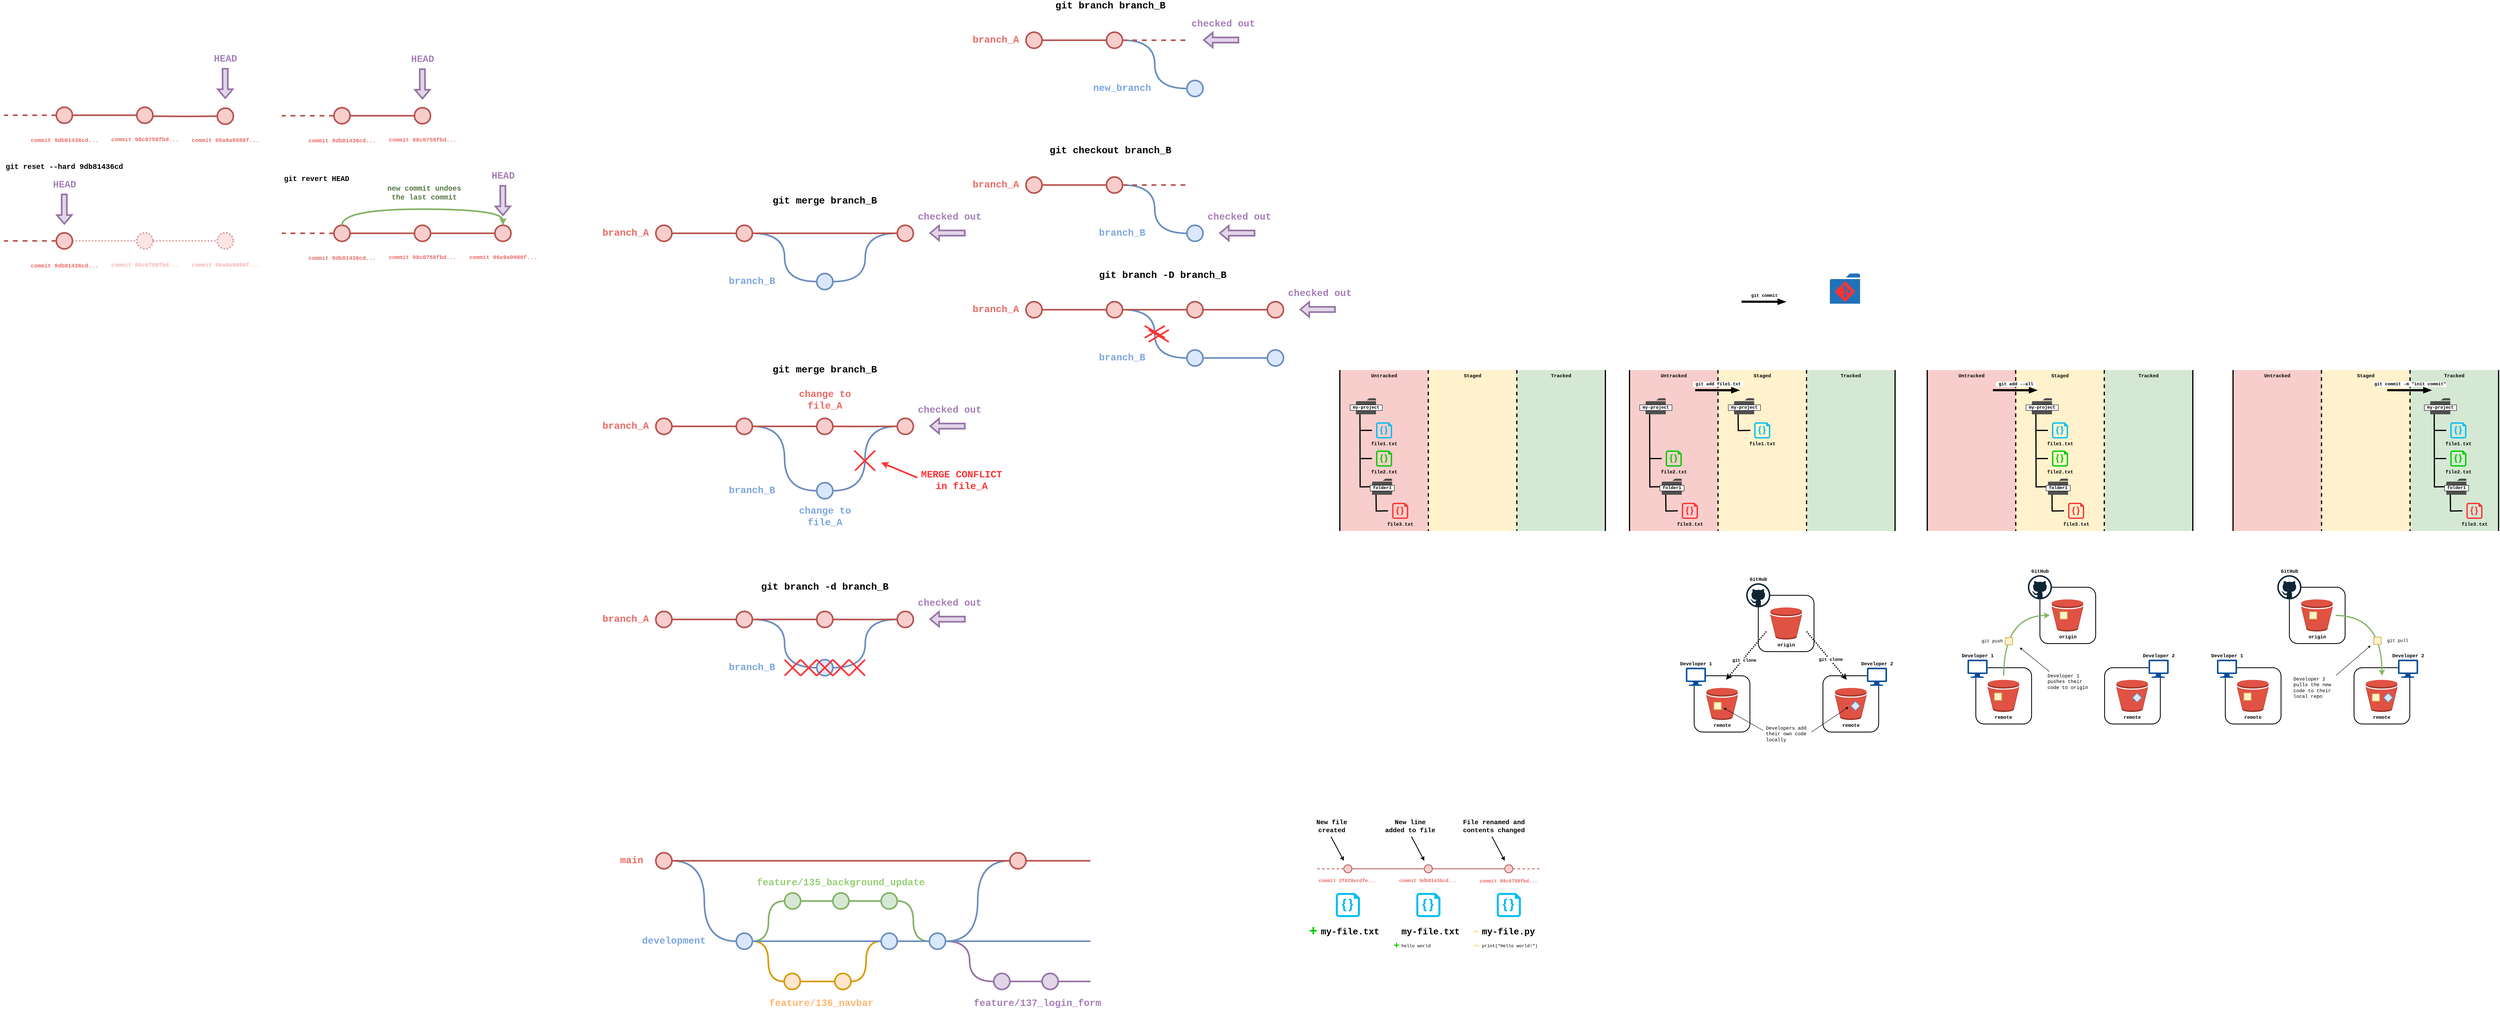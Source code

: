 <mxfile version="17.2.1" type="device"><diagram id="mio8rW8zLyWN2Stqyrzm" name="Page-1"><mxGraphModel dx="5286" dy="1988" grid="1" gridSize="10" guides="1" tooltips="1" connect="1" arrows="1" fold="1" page="1" pageScale="1" pageWidth="827" pageHeight="1169" math="0" shadow="0"><root><mxCell id="0"/><mxCell id="1" parent="0"/><mxCell id="D5zTKHwtOFqxnnd3lW5l-14" style="edgeStyle=orthogonalEdgeStyle;rounded=0;orthogonalLoop=1;jettySize=auto;html=1;exitX=1;exitY=0.5;exitDx=0;exitDy=0;entryX=0;entryY=0.5;entryDx=0;entryDy=0;endArrow=none;endFill=0;strokeWidth=4;curved=1;fillColor=#dae8fc;strokeColor=#6c8ebf;" edge="1" parent="1" source="D5zTKHwtOFqxnnd3lW5l-1" target="D5zTKHwtOFqxnnd3lW5l-11"><mxGeometry relative="1" as="geometry"/></mxCell><mxCell id="1V27d75Y_xI0oCLG0B19-268" value="" style="group" parent="1" vertex="1" connectable="0"><mxGeometry x="1520" y="40" width="660" height="400" as="geometry"/></mxCell><mxCell id="1V27d75Y_xI0oCLG0B19-269" value="" style="rounded=0;whiteSpace=wrap;html=1;labelBackgroundColor=default;labelBorderColor=none;fontFamily=Courier New;fontSize=12;strokeColor=none;strokeWidth=2;fillColor=#d5e8d4;" parent="1V27d75Y_xI0oCLG0B19-268" vertex="1"><mxGeometry x="440" width="220" height="400" as="geometry"/></mxCell><mxCell id="1V27d75Y_xI0oCLG0B19-270" value="" style="rounded=0;whiteSpace=wrap;html=1;labelBackgroundColor=default;labelBorderColor=none;fontFamily=Courier New;fontSize=12;strokeColor=none;strokeWidth=2;fillColor=#fff2cc;" parent="1V27d75Y_xI0oCLG0B19-268" vertex="1"><mxGeometry x="220" width="220" height="400" as="geometry"/></mxCell><mxCell id="1V27d75Y_xI0oCLG0B19-271" value="" style="rounded=0;whiteSpace=wrap;html=1;labelBackgroundColor=default;labelBorderColor=none;fontFamily=Courier New;fontSize=12;strokeColor=none;strokeWidth=2;fillColor=#f8cecc;" parent="1V27d75Y_xI0oCLG0B19-268" vertex="1"><mxGeometry width="220" height="400" as="geometry"/></mxCell><mxCell id="1V27d75Y_xI0oCLG0B19-264" value="" style="group" parent="1" vertex="1" connectable="0"><mxGeometry x="760" y="40" width="660" height="400" as="geometry"/></mxCell><mxCell id="1V27d75Y_xI0oCLG0B19-265" value="" style="rounded=0;whiteSpace=wrap;html=1;labelBackgroundColor=default;labelBorderColor=none;fontFamily=Courier New;fontSize=12;strokeColor=none;strokeWidth=2;fillColor=#d5e8d4;" parent="1V27d75Y_xI0oCLG0B19-264" vertex="1"><mxGeometry x="440" width="220" height="400" as="geometry"/></mxCell><mxCell id="1V27d75Y_xI0oCLG0B19-266" value="" style="rounded=0;whiteSpace=wrap;html=1;labelBackgroundColor=default;labelBorderColor=none;fontFamily=Courier New;fontSize=12;strokeColor=none;strokeWidth=2;fillColor=#fff2cc;" parent="1V27d75Y_xI0oCLG0B19-264" vertex="1"><mxGeometry x="220" width="220" height="400" as="geometry"/></mxCell><mxCell id="1V27d75Y_xI0oCLG0B19-267" value="" style="rounded=0;whiteSpace=wrap;html=1;labelBackgroundColor=default;labelBorderColor=none;fontFamily=Courier New;fontSize=12;strokeColor=none;strokeWidth=2;fillColor=#f8cecc;" parent="1V27d75Y_xI0oCLG0B19-264" vertex="1"><mxGeometry width="220" height="400" as="geometry"/></mxCell><mxCell id="1V27d75Y_xI0oCLG0B19-263" value="" style="group" parent="1" vertex="1" connectable="0"><mxGeometry x="19.88" y="40" width="660" height="400" as="geometry"/></mxCell><mxCell id="1V27d75Y_xI0oCLG0B19-260" value="" style="rounded=0;whiteSpace=wrap;html=1;labelBackgroundColor=default;labelBorderColor=none;fontFamily=Courier New;fontSize=12;strokeColor=none;strokeWidth=2;fillColor=#d5e8d4;" parent="1V27d75Y_xI0oCLG0B19-263" vertex="1"><mxGeometry x="440" width="220" height="400" as="geometry"/></mxCell><mxCell id="1V27d75Y_xI0oCLG0B19-261" value="" style="rounded=0;whiteSpace=wrap;html=1;labelBackgroundColor=default;labelBorderColor=none;fontFamily=Courier New;fontSize=12;strokeColor=none;strokeWidth=2;fillColor=#fff2cc;" parent="1V27d75Y_xI0oCLG0B19-263" vertex="1"><mxGeometry x="220" width="220" height="400" as="geometry"/></mxCell><mxCell id="1V27d75Y_xI0oCLG0B19-262" value="" style="rounded=0;whiteSpace=wrap;html=1;labelBackgroundColor=default;labelBorderColor=none;fontFamily=Courier New;fontSize=12;strokeColor=none;strokeWidth=2;fillColor=#f8cecc;" parent="1V27d75Y_xI0oCLG0B19-263" vertex="1"><mxGeometry width="220" height="400" as="geometry"/></mxCell><mxCell id="1V27d75Y_xI0oCLG0B19-259" value="" style="rounded=0;whiteSpace=wrap;html=1;labelBackgroundColor=default;labelBorderColor=none;fontFamily=Courier New;fontSize=12;strokeColor=none;strokeWidth=2;fillColor=#d5e8d4;" parent="1" vertex="1"><mxGeometry x="-260" y="40" width="220" height="400" as="geometry"/></mxCell><mxCell id="1V27d75Y_xI0oCLG0B19-258" value="" style="rounded=0;whiteSpace=wrap;html=1;labelBackgroundColor=default;labelBorderColor=none;fontFamily=Courier New;fontSize=12;strokeColor=none;strokeWidth=2;fillColor=#fff2cc;" parent="1" vertex="1"><mxGeometry x="-480" y="40" width="220" height="400" as="geometry"/></mxCell><mxCell id="1V27d75Y_xI0oCLG0B19-257" value="" style="rounded=0;whiteSpace=wrap;html=1;labelBackgroundColor=default;labelBorderColor=none;fontFamily=Courier New;fontSize=12;strokeColor=none;strokeWidth=2;fillColor=#f8cecc;" parent="1" vertex="1"><mxGeometry x="-700" y="40" width="220" height="400" as="geometry"/></mxCell><mxCell id="1V27d75Y_xI0oCLG0B19-126" value="" style="endArrow=none;html=1;rounded=0;fontFamily=Courier New;startSize=4;endSize=4;strokeWidth=3;fillColor=#FF0080;curved=1;fontSize=11;" parent="1" edge="1"><mxGeometry width="50" height="50" relative="1" as="geometry"><mxPoint x="20" y="40.0" as="sourcePoint"/><mxPoint x="20" y="440" as="targetPoint"/></mxGeometry></mxCell><mxCell id="1V27d75Y_xI0oCLG0B19-127" value="" style="endArrow=none;html=1;rounded=0;fontFamily=Courier New;startSize=4;endSize=4;strokeWidth=3;fillColor=#FF0080;curved=1;fontSize=11;" parent="1" edge="1"><mxGeometry width="50" height="50" relative="1" as="geometry"><mxPoint x="680" y="40.0" as="sourcePoint"/><mxPoint x="680" y="440" as="targetPoint"/></mxGeometry></mxCell><mxCell id="1V27d75Y_xI0oCLG0B19-125" value="" style="endArrow=none;html=1;rounded=0;fontFamily=Courier New;startSize=4;endSize=4;strokeWidth=3;fillColor=#FF0080;curved=1;fontSize=11;dashed=1;" parent="1" edge="1"><mxGeometry width="50" height="50" relative="1" as="geometry"><mxPoint x="460" y="40.0" as="sourcePoint"/><mxPoint x="460" y="440" as="targetPoint"/></mxGeometry></mxCell><mxCell id="1V27d75Y_xI0oCLG0B19-124" value="" style="endArrow=none;html=1;rounded=0;fontFamily=Courier New;startSize=4;endSize=4;strokeWidth=3;fillColor=#FF0080;curved=1;fontSize=11;dashed=1;" parent="1" edge="1"><mxGeometry width="50" height="50" relative="1" as="geometry"><mxPoint x="239.79" y="40.0" as="sourcePoint"/><mxPoint x="240" y="440" as="targetPoint"/></mxGeometry></mxCell><mxCell id="1V27d75Y_xI0oCLG0B19-38" value="" style="rounded=1;whiteSpace=wrap;html=1;fontFamily=Courier New;strokeWidth=2;" parent="1" vertex="1"><mxGeometry x="500.71" y="800" width="138.57" height="140" as="geometry"/></mxCell><mxCell id="1V27d75Y_xI0oCLG0B19-37" value="" style="rounded=1;whiteSpace=wrap;html=1;fontFamily=Courier New;strokeWidth=2;" parent="1" vertex="1"><mxGeometry x="180.71" y="800" width="138.57" height="140" as="geometry"/></mxCell><mxCell id="1V27d75Y_xI0oCLG0B19-32" value="" style="rounded=1;whiteSpace=wrap;html=1;fontFamily=Courier New;strokeWidth=2;" parent="1" vertex="1"><mxGeometry x="340" y="600" width="138.57" height="140" as="geometry"/></mxCell><mxCell id="1V27d75Y_xI0oCLG0B19-6" value="" style="sketch=0;pointerEvents=1;shadow=0;dashed=0;html=1;strokeColor=none;labelPosition=center;verticalLabelPosition=bottom;verticalAlign=top;outlineConnect=0;align=center;shape=mxgraph.office.concepts.folder;fillColor=#2072B8;" parent="1" vertex="1"><mxGeometry x="518" y="-200" width="75" height="75" as="geometry"/></mxCell><mxCell id="1V27d75Y_xI0oCLG0B19-7" value="" style="verticalLabelPosition=bottom;html=1;verticalAlign=top;align=center;strokeColor=none;fillColor=#FF3333;shape=mxgraph.azure.git_repository;" parent="1" vertex="1"><mxGeometry x="530.5" y="-180" width="50" height="50" as="geometry"/></mxCell><mxCell id="1V27d75Y_xI0oCLG0B19-12" value="Staged" style="text;html=1;strokeColor=none;fillColor=none;align=center;verticalAlign=middle;whiteSpace=wrap;rounded=0;fontFamily=Courier New;fontStyle=1" parent="1" vertex="1"><mxGeometry x="320" y="40" width="60" height="30" as="geometry"/></mxCell><mxCell id="1V27d75Y_xI0oCLG0B19-13" value="Untracked" style="text;html=1;strokeColor=none;fillColor=none;align=center;verticalAlign=middle;whiteSpace=wrap;rounded=0;fontFamily=Courier New;fontStyle=1" parent="1" vertex="1"><mxGeometry x="100" y="40" width="60" height="30" as="geometry"/></mxCell><mxCell id="1V27d75Y_xI0oCLG0B19-14" value="Tracked" style="text;html=1;strokeColor=none;fillColor=none;align=center;verticalAlign=middle;whiteSpace=wrap;rounded=0;fontFamily=Courier New;fontStyle=1" parent="1" vertex="1"><mxGeometry x="540" y="40" width="60" height="30" as="geometry"/></mxCell><mxCell id="1V27d75Y_xI0oCLG0B19-16" value="" style="shape=flexArrow;endArrow=classic;html=1;rounded=0;fillColor=#000000;strokeColor=none;width=5.333;endSize=7.076;endWidth=10.173;entryX=0;entryY=0.5;entryDx=0;entryDy=0;entryPerimeter=0;" parent="1" edge="1"><mxGeometry width="50" height="50" relative="1" as="geometry"><mxPoint x="182.75" y="90.0" as="sourcePoint"/><mxPoint x="295.25" y="90.22" as="targetPoint"/></mxGeometry></mxCell><mxCell id="1V27d75Y_xI0oCLG0B19-17" value="&amp;nbsp;git add file1.txt&amp;nbsp;" style="edgeLabel;html=1;align=center;verticalAlign=middle;resizable=0;points=[];fontFamily=Courier New;fontStyle=1" parent="1V27d75Y_xI0oCLG0B19-16" vertex="1" connectable="0"><mxGeometry x="0.215" y="1" relative="1" as="geometry"><mxPoint x="-12" y="-14" as="offset"/></mxGeometry></mxCell><mxCell id="1V27d75Y_xI0oCLG0B19-19" value="" style="shape=flexArrow;endArrow=classic;html=1;rounded=0;fillColor=#000000;strokeColor=none;width=5.333;endSize=7.076;endWidth=10.173;entryX=0;entryY=0.5;entryDx=0;entryDy=0;entryPerimeter=0;" parent="1" edge="1"><mxGeometry width="50" height="50" relative="1" as="geometry"><mxPoint x="298" y="-130.0" as="sourcePoint"/><mxPoint x="410.5" y="-129.78" as="targetPoint"/></mxGeometry></mxCell><mxCell id="1V27d75Y_xI0oCLG0B19-20" value="git commit" style="edgeLabel;html=1;align=center;verticalAlign=middle;resizable=0;points=[];fontFamily=Courier New;fontStyle=1" parent="1V27d75Y_xI0oCLG0B19-19" vertex="1" connectable="0"><mxGeometry x="0.215" y="1" relative="1" as="geometry"><mxPoint x="-12" y="-14" as="offset"/></mxGeometry></mxCell><mxCell id="1V27d75Y_xI0oCLG0B19-26" value="" style="endArrow=classic;html=1;rounded=0;fontFamily=Courier New;fillColor=#FF0080;strokeWidth=3;dashed=1;dashPattern=1 1;" parent="1" edge="1"><mxGeometry width="50" height="50" relative="1" as="geometry"><mxPoint x="360" y="690" as="sourcePoint"/><mxPoint x="260" y="810" as="targetPoint"/></mxGeometry></mxCell><mxCell id="1V27d75Y_xI0oCLG0B19-82" value="git clone" style="edgeLabel;html=1;align=center;verticalAlign=middle;resizable=0;points=[];fontFamily=Courier New;fontStyle=1" parent="1V27d75Y_xI0oCLG0B19-26" vertex="1" connectable="0"><mxGeometry x="0.158" y="3" relative="1" as="geometry"><mxPoint as="offset"/></mxGeometry></mxCell><mxCell id="1V27d75Y_xI0oCLG0B19-27" value="" style="endArrow=classic;html=1;rounded=0;fontFamily=Courier New;fillColor=#FF0080;strokeWidth=3;dashed=1;dashPattern=1 1;" parent="1" edge="1"><mxGeometry width="50" height="50" relative="1" as="geometry"><mxPoint x="460" y="690" as="sourcePoint"/><mxPoint x="560" y="810" as="targetPoint"/></mxGeometry></mxCell><mxCell id="1V27d75Y_xI0oCLG0B19-83" value="git clone" style="edgeLabel;html=1;align=center;verticalAlign=middle;resizable=0;points=[];fontFamily=Courier New;fontStyle=1" parent="1V27d75Y_xI0oCLG0B19-27" vertex="1" connectable="0"><mxGeometry x="0.102" relative="1" as="geometry"><mxPoint x="5" y="4" as="offset"/></mxGeometry></mxCell><mxCell id="1V27d75Y_xI0oCLG0B19-33" value="GitHub" style="dashed=0;outlineConnect=0;html=1;align=center;labelPosition=center;verticalLabelPosition=top;verticalAlign=bottom;shape=mxgraph.weblogos.github;fontFamily=Courier New;strokeWidth=2;fillColor=none;strokeColor=default;labelBackgroundColor=default;fontStyle=1" parent="1" vertex="1"><mxGeometry x="310" y="570" width="60" height="60" as="geometry"/></mxCell><mxCell id="1V27d75Y_xI0oCLG0B19-43" value="" style="group;labelPosition=center;verticalLabelPosition=top;align=center;verticalAlign=bottom;" parent="1" vertex="1" connectable="0"><mxGeometry x="160" y="780" width="50" height="45" as="geometry"/></mxCell><mxCell id="1V27d75Y_xI0oCLG0B19-42" value="" style="rounded=1;whiteSpace=wrap;html=1;fontFamily=Courier New;strokeWidth=2;strokeColor=none;fillColor=#FFFFFF;fontColor=#333333;" parent="1V27d75Y_xI0oCLG0B19-43" vertex="1"><mxGeometry width="50" height="32" as="geometry"/></mxCell><mxCell id="1V27d75Y_xI0oCLG0B19-41" value="Developer 1" style="verticalLabelPosition=top;html=1;verticalAlign=bottom;align=center;strokeColor=none;fillColor=#004C99;shape=mxgraph.azure.computer;pointerEvents=1;fontFamily=Courier New;labelPosition=center;labelBackgroundColor=default;fontStyle=1" parent="1V27d75Y_xI0oCLG0B19-43" vertex="1"><mxGeometry width="50" height="45" as="geometry"/></mxCell><mxCell id="1V27d75Y_xI0oCLG0B19-48" value="" style="group" parent="1" vertex="1" connectable="0"><mxGeometry x="610" y="780" width="50" height="45" as="geometry"/></mxCell><mxCell id="1V27d75Y_xI0oCLG0B19-46" value="" style="rounded=1;whiteSpace=wrap;html=1;fontFamily=Courier New;strokeWidth=2;strokeColor=none;fillColor=#FFFFFF;fontColor=#333333;" parent="1V27d75Y_xI0oCLG0B19-48" vertex="1"><mxGeometry width="50" height="32" as="geometry"/></mxCell><mxCell id="1V27d75Y_xI0oCLG0B19-47" value="Developer 2" style="verticalLabelPosition=top;html=1;verticalAlign=bottom;align=center;strokeColor=none;fillColor=#004C99;shape=mxgraph.azure.computer;pointerEvents=1;fontFamily=Courier New;labelPosition=center;labelBackgroundColor=default;fontStyle=1" parent="1V27d75Y_xI0oCLG0B19-48" vertex="1"><mxGeometry width="50" height="45" as="geometry"/></mxCell><mxCell id="1V27d75Y_xI0oCLG0B19-49" value="" style="rounded=1;whiteSpace=wrap;html=1;fontFamily=Courier New;strokeWidth=2;" parent="1" vertex="1"><mxGeometry x="1200.71" y="780" width="138.57" height="140" as="geometry"/></mxCell><mxCell id="1V27d75Y_xI0oCLG0B19-50" value="" style="rounded=1;whiteSpace=wrap;html=1;fontFamily=Courier New;strokeWidth=2;" parent="1" vertex="1"><mxGeometry x="880.71" y="780" width="138.57" height="140" as="geometry"/></mxCell><mxCell id="1V27d75Y_xI0oCLG0B19-51" value="" style="rounded=1;whiteSpace=wrap;html=1;fontFamily=Courier New;strokeWidth=2;" parent="1" vertex="1"><mxGeometry x="1040" y="580" width="138.57" height="140" as="geometry"/></mxCell><mxCell id="1V27d75Y_xI0oCLG0B19-57" value="GitHub" style="dashed=0;outlineConnect=0;html=1;align=center;labelPosition=center;verticalLabelPosition=top;verticalAlign=bottom;shape=mxgraph.weblogos.github;fontFamily=Courier New;strokeWidth=2;fillColor=none;strokeColor=default;fontStyle=1" parent="1" vertex="1"><mxGeometry x="1010" y="550" width="60" height="60" as="geometry"/></mxCell><mxCell id="1V27d75Y_xI0oCLG0B19-58" value="" style="group;labelPosition=center;verticalLabelPosition=top;align=center;verticalAlign=bottom;fontStyle=1" parent="1" vertex="1" connectable="0"><mxGeometry x="860" y="760" width="50" height="45" as="geometry"/></mxCell><mxCell id="1V27d75Y_xI0oCLG0B19-59" value="" style="rounded=1;whiteSpace=wrap;html=1;fontFamily=Courier New;strokeWidth=2;strokeColor=none;fillColor=#FFFFFF;fontColor=#333333;fontStyle=1" parent="1V27d75Y_xI0oCLG0B19-58" vertex="1"><mxGeometry width="50" height="32" as="geometry"/></mxCell><mxCell id="1V27d75Y_xI0oCLG0B19-60" value="Developer 1" style="verticalLabelPosition=top;html=1;verticalAlign=bottom;align=center;strokeColor=none;fillColor=#004C99;shape=mxgraph.azure.computer;pointerEvents=1;fontFamily=Courier New;labelPosition=center;fontStyle=1" parent="1V27d75Y_xI0oCLG0B19-58" vertex="1"><mxGeometry width="50" height="45" as="geometry"/></mxCell><mxCell id="1V27d75Y_xI0oCLG0B19-61" value="" style="group;labelPosition=center;verticalLabelPosition=top;align=center;verticalAlign=bottom;fontStyle=1" parent="1" vertex="1" connectable="0"><mxGeometry x="1310" y="760" width="50" height="45" as="geometry"/></mxCell><mxCell id="1V27d75Y_xI0oCLG0B19-62" value="" style="rounded=1;whiteSpace=wrap;html=1;fontFamily=Courier New;strokeWidth=2;strokeColor=none;fillColor=#FFFFFF;fontColor=#333333;" parent="1V27d75Y_xI0oCLG0B19-61" vertex="1"><mxGeometry width="50" height="32" as="geometry"/></mxCell><mxCell id="1V27d75Y_xI0oCLG0B19-63" value="Developer 2" style="verticalLabelPosition=top;html=1;verticalAlign=bottom;align=center;strokeColor=none;fillColor=#004C99;shape=mxgraph.azure.computer;pointerEvents=1;fontFamily=Courier New;labelPosition=center;fontStyle=1" parent="1V27d75Y_xI0oCLG0B19-61" vertex="1"><mxGeometry width="50" height="45" as="geometry"/></mxCell><mxCell id="1V27d75Y_xI0oCLG0B19-67" value="" style="endArrow=none;html=1;rounded=0;fontFamily=Courier New;fillColor=#d5e8d4;strokeWidth=3;edgeStyle=orthogonalEdgeStyle;curved=1;entryX=0.5;entryY=0;entryDx=0;entryDy=0;entryPerimeter=0;strokeColor=#82b366;startArrow=classic;startFill=1;endFill=0;" parent="1" edge="1"><mxGeometry width="50" height="50" relative="1" as="geometry"><mxPoint x="1065" y="650" as="sourcePoint"/><mxPoint x="950" y="800" as="targetPoint"/></mxGeometry></mxCell><mxCell id="1V27d75Y_xI0oCLG0B19-68" value="git push" style="edgeLabel;html=1;align=center;verticalAlign=middle;resizable=0;points=[];fontFamily=Courier New;" parent="1V27d75Y_xI0oCLG0B19-67" vertex="1" connectable="0"><mxGeometry x="0.262" y="-17" relative="1" as="geometry"><mxPoint x="-13" y="11" as="offset"/></mxGeometry></mxCell><mxCell id="1V27d75Y_xI0oCLG0B19-69" value="origin" style="outlineConnect=0;dashed=0;verticalLabelPosition=bottom;verticalAlign=top;align=center;html=1;shape=mxgraph.aws3.bucket;fillColor=#E05243;gradientColor=none;fontFamily=Courier New;strokeColor=default;strokeWidth=2;fontStyle=1" parent="1" vertex="1"><mxGeometry x="370.26" y="630" width="78.05" height="80" as="geometry"/></mxCell><mxCell id="1V27d75Y_xI0oCLG0B19-70" value="remote" style="outlineConnect=0;dashed=0;verticalLabelPosition=bottom;verticalAlign=top;align=center;html=1;shape=mxgraph.aws3.bucket;fillColor=#E05243;gradientColor=none;fontFamily=Courier New;strokeColor=default;strokeWidth=2;fontStyle=1" parent="1" vertex="1"><mxGeometry x="210.97" y="830" width="78.05" height="80" as="geometry"/></mxCell><mxCell id="1V27d75Y_xI0oCLG0B19-71" value="remote" style="outlineConnect=0;dashed=0;verticalLabelPosition=bottom;verticalAlign=top;align=center;html=1;shape=mxgraph.aws3.bucket;fillColor=#E05243;gradientColor=none;fontFamily=Courier New;strokeColor=default;strokeWidth=2;fontStyle=1" parent="1" vertex="1"><mxGeometry x="530.97" y="830" width="78.05" height="80" as="geometry"/></mxCell><mxCell id="1V27d75Y_xI0oCLG0B19-72" value="origin" style="outlineConnect=0;dashed=0;verticalLabelPosition=bottom;verticalAlign=top;align=center;html=1;shape=mxgraph.aws3.bucket;fillColor=#E05243;gradientColor=none;fontFamily=Courier New;strokeColor=default;strokeWidth=2;fontStyle=1" parent="1" vertex="1"><mxGeometry x="1069.55" y="610" width="78.05" height="80" as="geometry"/></mxCell><mxCell id="1V27d75Y_xI0oCLG0B19-73" value="remote" style="outlineConnect=0;dashed=0;verticalLabelPosition=bottom;verticalAlign=top;align=center;html=1;shape=mxgraph.aws3.bucket;fillColor=#E05243;gradientColor=none;fontFamily=Courier New;strokeColor=default;strokeWidth=2;fontStyle=1" parent="1" vertex="1"><mxGeometry x="910.26" y="810" width="78.05" height="80" as="geometry"/></mxCell><mxCell id="1V27d75Y_xI0oCLG0B19-74" value="remote" style="outlineConnect=0;dashed=0;verticalLabelPosition=bottom;verticalAlign=top;align=center;html=1;shape=mxgraph.aws3.bucket;fillColor=#E05243;gradientColor=none;fontFamily=Courier New;strokeColor=default;strokeWidth=2;fontStyle=1" parent="1" vertex="1"><mxGeometry x="1230.26" y="810" width="78.05" height="80" as="geometry"/></mxCell><mxCell id="1V27d75Y_xI0oCLG0B19-76" value="" style="whiteSpace=wrap;html=1;aspect=fixed;fontFamily=Courier New;strokeColor=#d6b656;strokeWidth=2;fillColor=#fff2cc;" parent="1" vertex="1"><mxGeometry x="927" y="843" width="18" height="18" as="geometry"/></mxCell><mxCell id="1V27d75Y_xI0oCLG0B19-78" value="" style="whiteSpace=wrap;html=1;aspect=fixed;fontFamily=Courier New;strokeColor=#d6b656;strokeWidth=2;fillColor=#fff2cc;" parent="1" vertex="1"><mxGeometry x="1090" y="641" width="18" height="18" as="geometry"/></mxCell><mxCell id="1V27d75Y_xI0oCLG0B19-84" value="" style="whiteSpace=wrap;html=1;aspect=fixed;fontFamily=Courier New;strokeColor=#d6b656;strokeWidth=2;fillColor=#fff2cc;" parent="1" vertex="1"><mxGeometry x="954" y="705" width="18" height="18" as="geometry"/></mxCell><mxCell id="1V27d75Y_xI0oCLG0B19-87" value="" style="rounded=1;whiteSpace=wrap;html=1;fontFamily=Courier New;strokeWidth=2;" parent="1" vertex="1"><mxGeometry x="1820.71" y="780" width="138.57" height="140" as="geometry"/></mxCell><mxCell id="1V27d75Y_xI0oCLG0B19-88" value="" style="rounded=1;whiteSpace=wrap;html=1;fontFamily=Courier New;strokeWidth=2;" parent="1" vertex="1"><mxGeometry x="1500.71" y="780" width="138.57" height="140" as="geometry"/></mxCell><mxCell id="1V27d75Y_xI0oCLG0B19-89" value="" style="rounded=1;whiteSpace=wrap;html=1;fontFamily=Courier New;strokeWidth=2;" parent="1" vertex="1"><mxGeometry x="1660" y="580" width="138.57" height="140" as="geometry"/></mxCell><mxCell id="1V27d75Y_xI0oCLG0B19-90" value="GitHub" style="dashed=0;outlineConnect=0;html=1;align=center;labelPosition=center;verticalLabelPosition=top;verticalAlign=bottom;shape=mxgraph.weblogos.github;fontFamily=Courier New;strokeWidth=2;fillColor=none;strokeColor=default;fontStyle=1" parent="1" vertex="1"><mxGeometry x="1630" y="550" width="60" height="60" as="geometry"/></mxCell><mxCell id="1V27d75Y_xI0oCLG0B19-91" value="" style="group;labelPosition=center;verticalLabelPosition=top;align=center;verticalAlign=bottom;fontStyle=1" parent="1" vertex="1" connectable="0"><mxGeometry x="1480" y="760" width="50" height="45" as="geometry"/></mxCell><mxCell id="1V27d75Y_xI0oCLG0B19-92" value="" style="rounded=1;whiteSpace=wrap;html=1;fontFamily=Courier New;strokeWidth=2;strokeColor=none;fillColor=#FFFFFF;fontColor=#333333;labelPosition=center;verticalLabelPosition=top;align=center;verticalAlign=bottom;fontStyle=1" parent="1V27d75Y_xI0oCLG0B19-91" vertex="1"><mxGeometry width="50" height="32" as="geometry"/></mxCell><mxCell id="1V27d75Y_xI0oCLG0B19-93" value="Developer 1" style="verticalLabelPosition=top;html=1;verticalAlign=bottom;align=center;strokeColor=none;fillColor=#004C99;shape=mxgraph.azure.computer;pointerEvents=1;fontFamily=Courier New;labelPosition=center;fontStyle=1" parent="1V27d75Y_xI0oCLG0B19-91" vertex="1"><mxGeometry width="50" height="45" as="geometry"/></mxCell><mxCell id="1V27d75Y_xI0oCLG0B19-94" value="" style="group;labelPosition=center;verticalLabelPosition=top;align=center;verticalAlign=bottom;fontStyle=1" parent="1" vertex="1" connectable="0"><mxGeometry x="1930" y="760" width="50" height="45" as="geometry"/></mxCell><mxCell id="1V27d75Y_xI0oCLG0B19-95" value="" style="rounded=1;whiteSpace=wrap;html=1;fontFamily=Courier New;strokeWidth=2;strokeColor=none;fillColor=#FFFFFF;fontColor=#333333;labelPosition=center;verticalLabelPosition=top;align=center;verticalAlign=bottom;fontStyle=1" parent="1V27d75Y_xI0oCLG0B19-94" vertex="1"><mxGeometry width="50" height="32" as="geometry"/></mxCell><mxCell id="1V27d75Y_xI0oCLG0B19-96" value="Developer 2" style="verticalLabelPosition=top;html=1;verticalAlign=bottom;align=center;strokeColor=none;fillColor=#004C99;shape=mxgraph.azure.computer;pointerEvents=1;fontFamily=Courier New;labelPosition=center;fontStyle=1" parent="1V27d75Y_xI0oCLG0B19-94" vertex="1"><mxGeometry width="50" height="45" as="geometry"/></mxCell><mxCell id="1V27d75Y_xI0oCLG0B19-97" value="" style="endArrow=classic;html=1;rounded=0;fontFamily=Courier New;fillColor=#d5e8d4;strokeWidth=3;edgeStyle=orthogonalEdgeStyle;curved=1;entryX=0.5;entryY=0;entryDx=0;entryDy=0;entryPerimeter=0;strokeColor=#82b366;" parent="1" edge="1"><mxGeometry width="50" height="50" relative="1" as="geometry"><mxPoint x="1775" y="650" as="sourcePoint"/><mxPoint x="1890" y="800" as="targetPoint"/></mxGeometry></mxCell><mxCell id="1V27d75Y_xI0oCLG0B19-98" value="git pull" style="edgeLabel;html=1;align=center;verticalAlign=middle;resizable=0;points=[];fontFamily=Courier New;" parent="1V27d75Y_xI0oCLG0B19-97" vertex="1" connectable="0"><mxGeometry x="0.262" y="-17" relative="1" as="geometry"><mxPoint x="55" y="11" as="offset"/></mxGeometry></mxCell><mxCell id="1V27d75Y_xI0oCLG0B19-101" value="origin" style="outlineConnect=0;dashed=0;verticalLabelPosition=bottom;verticalAlign=top;align=center;html=1;shape=mxgraph.aws3.bucket;fillColor=#E05243;gradientColor=none;fontFamily=Courier New;strokeColor=default;strokeWidth=2;fontStyle=1" parent="1" vertex="1"><mxGeometry x="1689.55" y="610" width="78.05" height="80" as="geometry"/></mxCell><mxCell id="1V27d75Y_xI0oCLG0B19-102" value="remote" style="outlineConnect=0;dashed=0;verticalLabelPosition=bottom;verticalAlign=top;align=center;html=1;shape=mxgraph.aws3.bucket;fillColor=#E05243;gradientColor=none;fontFamily=Courier New;strokeColor=default;strokeWidth=2;fontStyle=1" parent="1" vertex="1"><mxGeometry x="1530.26" y="810" width="78.05" height="80" as="geometry"/></mxCell><mxCell id="1V27d75Y_xI0oCLG0B19-103" value="remote" style="outlineConnect=0;dashed=0;verticalLabelPosition=bottom;verticalAlign=top;align=center;html=1;shape=mxgraph.aws3.bucket;fillColor=#E05243;gradientColor=none;fontFamily=Courier New;strokeColor=default;strokeWidth=2;fontStyle=1" parent="1" vertex="1"><mxGeometry x="1850.26" y="810" width="78.05" height="80" as="geometry"/></mxCell><mxCell id="1V27d75Y_xI0oCLG0B19-104" value="" style="whiteSpace=wrap;html=1;aspect=fixed;fontFamily=Courier New;strokeColor=#d6b656;strokeWidth=2;fillColor=#fff2cc;" parent="1" vertex="1"><mxGeometry x="1547" y="843" width="18" height="18" as="geometry"/></mxCell><mxCell id="1V27d75Y_xI0oCLG0B19-105" value="" style="whiteSpace=wrap;html=1;aspect=fixed;fontFamily=Courier New;strokeColor=#d6b656;strokeWidth=2;fillColor=#fff2cc;" parent="1" vertex="1"><mxGeometry x="1710" y="641" width="18" height="18" as="geometry"/></mxCell><mxCell id="1V27d75Y_xI0oCLG0B19-108" value="" style="whiteSpace=wrap;html=1;aspect=fixed;fontFamily=Courier New;strokeColor=#d6b656;strokeWidth=2;fillColor=#fff2cc;" parent="1" vertex="1"><mxGeometry x="1870" y="704" width="18" height="18" as="geometry"/></mxCell><mxCell id="1V27d75Y_xI0oCLG0B19-109" value="" style="whiteSpace=wrap;html=1;aspect=fixed;fontFamily=Courier New;strokeColor=#d6b656;strokeWidth=2;fillColor=#fff2cc;" parent="1" vertex="1"><mxGeometry x="230" y="866" width="18" height="18" as="geometry"/></mxCell><mxCell id="1V27d75Y_xI0oCLG0B19-110" value="" style="rhombus;whiteSpace=wrap;html=1;labelBackgroundColor=default;fontFamily=Courier New;strokeColor=#6c8ebf;strokeWidth=2;fillColor=#dae8fc;" parent="1" vertex="1"><mxGeometry x="570" y="863.5" width="23" height="23" as="geometry"/></mxCell><mxCell id="1V27d75Y_xI0oCLG0B19-111" value="" style="rhombus;whiteSpace=wrap;html=1;labelBackgroundColor=default;fontFamily=Courier New;strokeColor=#6c8ebf;strokeWidth=2;fillColor=#dae8fc;" parent="1" vertex="1"><mxGeometry x="1270" y="843" width="23" height="23" as="geometry"/></mxCell><mxCell id="1V27d75Y_xI0oCLG0B19-112" value="" style="endArrow=classic;html=1;rounded=0;fontFamily=Courier New;strokeWidth=1;fillColor=#FF0080;curved=1;endSize=4;startSize=4;" parent="1" edge="1"><mxGeometry width="50" height="50" relative="1" as="geometry"><mxPoint x="352" y="936" as="sourcePoint"/><mxPoint x="254" y="880" as="targetPoint"/></mxGeometry></mxCell><mxCell id="1V27d75Y_xI0oCLG0B19-113" value="Developers add their own code locally" style="text;html=1;strokeColor=none;fillColor=none;align=left;verticalAlign=middle;whiteSpace=wrap;rounded=0;labelBackgroundColor=default;fontFamily=Courier New;" parent="1" vertex="1"><mxGeometry x="356.88" y="930" width="121.69" height="30" as="geometry"/></mxCell><mxCell id="1V27d75Y_xI0oCLG0B19-115" value="" style="endArrow=classic;html=1;rounded=0;fontFamily=Courier New;strokeWidth=1;fillColor=#FF0080;curved=1;endSize=4;startSize=4;" parent="1" edge="1"><mxGeometry width="50" height="50" relative="1" as="geometry"><mxPoint x="472" y="940" as="sourcePoint"/><mxPoint x="564" y="878" as="targetPoint"/></mxGeometry></mxCell><mxCell id="1V27d75Y_xI0oCLG0B19-116" value="" style="rhombus;whiteSpace=wrap;html=1;labelBackgroundColor=default;fontFamily=Courier New;strokeColor=#6c8ebf;strokeWidth=2;fillColor=#dae8fc;" parent="1" vertex="1"><mxGeometry x="1894" y="843" width="23" height="23" as="geometry"/></mxCell><mxCell id="1V27d75Y_xI0oCLG0B19-117" value="" style="whiteSpace=wrap;html=1;aspect=fixed;fontFamily=Courier New;strokeColor=#d6b656;strokeWidth=2;fillColor=#fff2cc;" parent="1" vertex="1"><mxGeometry x="1866" y="845" width="18" height="18" as="geometry"/></mxCell><mxCell id="1V27d75Y_xI0oCLG0B19-118" value="Developer 1 pushes their code to origin" style="text;html=1;strokeColor=none;fillColor=none;align=left;verticalAlign=middle;whiteSpace=wrap;rounded=0;labelBackgroundColor=default;fontFamily=Courier New;" parent="1" vertex="1"><mxGeometry x="1056.88" y="800" width="121.69" height="30" as="geometry"/></mxCell><mxCell id="1V27d75Y_xI0oCLG0B19-119" value="" style="endArrow=classic;html=1;rounded=0;fontFamily=Courier New;strokeWidth=1;fillColor=#FF0080;curved=1;endSize=4;startSize=4;" parent="1" edge="1"><mxGeometry width="50" height="50" relative="1" as="geometry"><mxPoint x="1064" y="790" as="sourcePoint"/><mxPoint x="990" y="730" as="targetPoint"/></mxGeometry></mxCell><mxCell id="1V27d75Y_xI0oCLG0B19-120" value="Developer 2 pulls the new code to their local repo" style="text;html=1;strokeColor=none;fillColor=none;align=left;verticalAlign=middle;whiteSpace=wrap;rounded=0;labelBackgroundColor=default;fontFamily=Courier New;" parent="1" vertex="1"><mxGeometry x="1667.73" y="800" width="121.69" height="60" as="geometry"/></mxCell><mxCell id="1V27d75Y_xI0oCLG0B19-121" value="" style="endArrow=classic;html=1;rounded=0;fontFamily=Courier New;strokeWidth=1;fillColor=#FF0080;curved=1;endSize=4;startSize=4;" parent="1" edge="1"><mxGeometry width="50" height="50" relative="1" as="geometry"><mxPoint x="1776" y="799" as="sourcePoint"/><mxPoint x="1862" y="725" as="targetPoint"/></mxGeometry></mxCell><mxCell id="1V27d75Y_xI0oCLG0B19-141" value="" style="endArrow=none;html=1;rounded=0;fontFamily=Courier New;startSize=4;endSize=4;strokeWidth=3;fillColor=#FF0080;curved=1;fontSize=11;" parent="1" edge="1"><mxGeometry width="50" height="50" relative="1" as="geometry"><mxPoint x="760" y="40.0" as="sourcePoint"/><mxPoint x="760" y="440" as="targetPoint"/></mxGeometry></mxCell><mxCell id="1V27d75Y_xI0oCLG0B19-142" value="" style="endArrow=none;html=1;rounded=0;fontFamily=Courier New;startSize=4;endSize=4;strokeWidth=3;fillColor=#FF0080;curved=1;fontSize=11;" parent="1" edge="1"><mxGeometry width="50" height="50" relative="1" as="geometry"><mxPoint x="1420" y="40.0" as="sourcePoint"/><mxPoint x="1420" y="440" as="targetPoint"/></mxGeometry></mxCell><mxCell id="1V27d75Y_xI0oCLG0B19-143" value="" style="endArrow=none;html=1;rounded=0;fontFamily=Courier New;startSize=4;endSize=4;strokeWidth=3;fillColor=#FF0080;curved=1;fontSize=11;dashed=1;" parent="1" edge="1"><mxGeometry width="50" height="50" relative="1" as="geometry"><mxPoint x="1200" y="40.0" as="sourcePoint"/><mxPoint x="1200" y="440" as="targetPoint"/></mxGeometry></mxCell><mxCell id="1V27d75Y_xI0oCLG0B19-144" value="" style="endArrow=none;html=1;rounded=0;fontFamily=Courier New;startSize=4;endSize=4;strokeWidth=3;fillColor=#FF0080;curved=1;fontSize=11;dashed=1;" parent="1" edge="1"><mxGeometry width="50" height="50" relative="1" as="geometry"><mxPoint x="979.79" y="40.0" as="sourcePoint"/><mxPoint x="980" y="440" as="targetPoint"/></mxGeometry></mxCell><mxCell id="1V27d75Y_xI0oCLG0B19-148" value="Staged" style="text;html=1;strokeColor=none;fillColor=none;align=center;verticalAlign=middle;whiteSpace=wrap;rounded=0;fontFamily=Courier New;fontStyle=1" parent="1" vertex="1"><mxGeometry x="1060" y="40" width="60" height="30" as="geometry"/></mxCell><mxCell id="1V27d75Y_xI0oCLG0B19-149" value="Untracked" style="text;html=1;strokeColor=none;fillColor=none;align=center;verticalAlign=middle;whiteSpace=wrap;rounded=0;fontFamily=Courier New;fontStyle=1" parent="1" vertex="1"><mxGeometry x="840" y="40" width="60" height="30" as="geometry"/></mxCell><mxCell id="1V27d75Y_xI0oCLG0B19-150" value="Tracked" style="text;html=1;strokeColor=none;fillColor=none;align=center;verticalAlign=middle;whiteSpace=wrap;rounded=0;fontFamily=Courier New;fontStyle=1" parent="1" vertex="1"><mxGeometry x="1280" y="40" width="60" height="30" as="geometry"/></mxCell><mxCell id="1V27d75Y_xI0oCLG0B19-151" value="" style="shape=flexArrow;endArrow=classic;html=1;rounded=0;fillColor=#000000;strokeColor=none;width=5.333;endSize=7.076;endWidth=10.173;entryX=0;entryY=0.5;entryDx=0;entryDy=0;entryPerimeter=0;" parent="1" edge="1"><mxGeometry width="50" height="50" relative="1" as="geometry"><mxPoint x="922.75" y="90" as="sourcePoint"/><mxPoint x="1035.25" y="90.22" as="targetPoint"/></mxGeometry></mxCell><mxCell id="1V27d75Y_xI0oCLG0B19-152" value="&amp;nbsp;git add --all&amp;nbsp;" style="edgeLabel;html=1;align=center;verticalAlign=middle;resizable=0;points=[];fontFamily=Courier New;fontStyle=1" parent="1V27d75Y_xI0oCLG0B19-151" vertex="1" connectable="0"><mxGeometry x="0.215" y="1" relative="1" as="geometry"><mxPoint x="-12" y="-14" as="offset"/></mxGeometry></mxCell><mxCell id="1V27d75Y_xI0oCLG0B19-171" value="" style="endArrow=none;html=1;rounded=0;fontFamily=Courier New;startSize=4;endSize=4;strokeWidth=3;fillColor=#FF0080;curved=1;fontSize=11;" parent="1" edge="1"><mxGeometry width="50" height="50" relative="1" as="geometry"><mxPoint x="-700" y="40" as="sourcePoint"/><mxPoint x="-700" y="440" as="targetPoint"/></mxGeometry></mxCell><mxCell id="1V27d75Y_xI0oCLG0B19-172" value="" style="endArrow=none;html=1;rounded=0;fontFamily=Courier New;startSize=4;endSize=4;strokeWidth=3;fillColor=#FF0080;curved=1;fontSize=11;" parent="1" edge="1"><mxGeometry width="50" height="50" relative="1" as="geometry"><mxPoint x="-40.0" y="40" as="sourcePoint"/><mxPoint x="-40.0" y="440" as="targetPoint"/></mxGeometry></mxCell><mxCell id="1V27d75Y_xI0oCLG0B19-173" value="" style="endArrow=none;html=1;rounded=0;fontFamily=Courier New;startSize=4;endSize=4;strokeWidth=3;fillColor=#FF0080;curved=1;fontSize=11;dashed=1;" parent="1" edge="1"><mxGeometry width="50" height="50" relative="1" as="geometry"><mxPoint x="-260.0" y="40" as="sourcePoint"/><mxPoint x="-260.0" y="440" as="targetPoint"/></mxGeometry></mxCell><mxCell id="1V27d75Y_xI0oCLG0B19-174" value="" style="endArrow=none;html=1;rounded=0;fontFamily=Courier New;startSize=4;endSize=4;strokeWidth=3;fillColor=#FF0080;curved=1;fontSize=11;dashed=1;" parent="1" edge="1"><mxGeometry width="50" height="50" relative="1" as="geometry"><mxPoint x="-480.21" y="40" as="sourcePoint"/><mxPoint x="-480" y="440" as="targetPoint"/></mxGeometry></mxCell><mxCell id="1V27d75Y_xI0oCLG0B19-178" value="Staged" style="text;html=1;strokeColor=none;fillColor=none;align=center;verticalAlign=middle;whiteSpace=wrap;rounded=0;fontFamily=Courier New;fontStyle=1" parent="1" vertex="1"><mxGeometry x="-400" y="40" width="60" height="30" as="geometry"/></mxCell><mxCell id="1V27d75Y_xI0oCLG0B19-179" value="Untracked" style="text;html=1;strokeColor=none;fillColor=none;align=center;verticalAlign=middle;whiteSpace=wrap;rounded=0;fontFamily=Courier New;fontStyle=1" parent="1" vertex="1"><mxGeometry x="-620" y="40" width="60" height="30" as="geometry"/></mxCell><mxCell id="1V27d75Y_xI0oCLG0B19-180" value="Tracked" style="text;html=1;strokeColor=none;fillColor=none;align=center;verticalAlign=middle;whiteSpace=wrap;rounded=0;fontFamily=Courier New;fontStyle=1" parent="1" vertex="1"><mxGeometry x="-180" y="40" width="60" height="30" as="geometry"/></mxCell><mxCell id="1V27d75Y_xI0oCLG0B19-207" value="" style="endArrow=none;html=1;rounded=0;fontFamily=Courier New;fontSize=11;startSize=5;endSize=5;strokeWidth=2;fillColor=#f8cecc;exitX=1;exitY=0.5;exitDx=0;exitDy=0;entryX=0;entryY=0.5;entryDx=0;entryDy=0;strokeColor=#b85450;" parent="1" source="1V27d75Y_xI0oCLG0B19-211" target="1V27d75Y_xI0oCLG0B19-212" edge="1"><mxGeometry width="50" height="50" relative="1" as="geometry"><mxPoint x="-680" y="1300" as="sourcePoint"/><mxPoint x="-290" y="1260" as="targetPoint"/></mxGeometry></mxCell><mxCell id="1V27d75Y_xI0oCLG0B19-217" style="edgeStyle=orthogonalEdgeStyle;rounded=0;orthogonalLoop=1;jettySize=auto;html=1;exitX=0;exitY=0.5;exitDx=0;exitDy=0;fontFamily=Courier New;fontSize=11;startArrow=none;startFill=0;endArrow=none;endFill=0;startSize=5;endSize=5;strokeWidth=2;fillColor=#f8cecc;dashed=1;strokeColor=#b85450;" parent="1" source="1V27d75Y_xI0oCLG0B19-211" edge="1"><mxGeometry relative="1" as="geometry"><mxPoint x="-760" y="1280" as="targetPoint"/></mxGeometry></mxCell><mxCell id="1V27d75Y_xI0oCLG0B19-211" value="" style="ellipse;whiteSpace=wrap;html=1;aspect=fixed;labelBackgroundColor=default;labelBorderColor=none;fontFamily=Courier New;fontSize=11;strokeColor=#b85450;strokeWidth=2;fillColor=#f8cecc;" parent="1" vertex="1"><mxGeometry x="-690" y="1270" width="20" height="20" as="geometry"/></mxCell><mxCell id="1V27d75Y_xI0oCLG0B19-214" style="edgeStyle=orthogonalEdgeStyle;rounded=0;orthogonalLoop=1;jettySize=auto;html=1;exitX=1;exitY=0.5;exitDx=0;exitDy=0;entryX=0;entryY=0.5;entryDx=0;entryDy=0;fontFamily=Courier New;fontSize=11;startArrow=none;startFill=0;endArrow=none;endFill=0;startSize=5;endSize=5;strokeWidth=2;fillColor=#f8cecc;strokeColor=#b85450;" parent="1" source="1V27d75Y_xI0oCLG0B19-212" target="1V27d75Y_xI0oCLG0B19-213" edge="1"><mxGeometry relative="1" as="geometry"/></mxCell><mxCell id="1V27d75Y_xI0oCLG0B19-212" value="" style="ellipse;whiteSpace=wrap;html=1;aspect=fixed;labelBackgroundColor=default;labelBorderColor=none;fontFamily=Courier New;fontSize=11;strokeColor=#b85450;strokeWidth=2;fillColor=#f8cecc;" parent="1" vertex="1"><mxGeometry x="-490" y="1270" width="20" height="20" as="geometry"/></mxCell><mxCell id="1V27d75Y_xI0oCLG0B19-234" style="edgeStyle=orthogonalEdgeStyle;rounded=0;orthogonalLoop=1;jettySize=auto;html=1;exitX=1;exitY=0.5;exitDx=0;exitDy=0;dashed=1;fontFamily=Courier New;fontSize=10;fontColor=#EA6B66;startArrow=none;startFill=0;endArrow=none;endFill=0;startSize=5;endSize=5;strokeWidth=2;fillColor=#f8cecc;strokeColor=#b85450;" parent="1" source="1V27d75Y_xI0oCLG0B19-213" edge="1"><mxGeometry relative="1" as="geometry"><mxPoint x="-200" y="1279.897" as="targetPoint"/></mxGeometry></mxCell><mxCell id="1V27d75Y_xI0oCLG0B19-213" value="" style="ellipse;whiteSpace=wrap;html=1;aspect=fixed;labelBackgroundColor=default;labelBorderColor=none;fontFamily=Courier New;fontSize=11;strokeColor=#b85450;strokeWidth=2;fillColor=#f8cecc;" parent="1" vertex="1"><mxGeometry x="-290" y="1270" width="20" height="20" as="geometry"/></mxCell><mxCell id="1V27d75Y_xI0oCLG0B19-216" value="&lt;span style=&quot;color: rgba(0 , 0 , 0 , 0) ; font-family: monospace ; font-size: 0px ; background-color: rgb(248 , 249 , 250)&quot;&gt;%3CmxGraphModel%3E%3Croot%3E%3CmxCell%20id%3D%220%22%2F%3E%3CmxCell%20id%3D%221%22%20parent%3D%220%22%2F%3E%3CmxCell%20id%3D%222%22%20value%3D%22%26lt%3Bh1%26gt%3Bmy-file.txt%26lt%3B%2Fh1%26gt%3B%26lt%3Bp%26gt%3Bhello%20world%26lt%3B%2Fp%26gt%3B%22%20style%3D%22text%3Bhtml%3D1%3BstrokeColor%3Dnone%3BfillColor%3Dnone%3Bspacing%3D5%3BspacingTop%3D-20%3BwhiteSpace%3Dwrap%3Boverflow%3Dhidden%3Brounded%3D0%3BlabelBackgroundColor%3Ddefault%3BlabelBorderColor%3Dnone%3BfontFamily%3DCourier%20New%3BfontSize%3D11%3B%22%20vertex%3D%221%22%20parent%3D%221%22%3E%3CmxGeometry%20x%3D%22-777.5%22%20y%3D%22710%22%20width%3D%22165%22%20height%3D%2270%22%20as%3D%22geometry%22%2F%3E%3C%2FmxCell%3E%3C%2Froot%3E%3C%2FmxGraphModel%3E&lt;/span&gt;" style="endArrow=classic;html=1;rounded=0;fontFamily=Courier New;fontSize=11;startSize=5;endSize=5;strokeWidth=2;fillColor=#000000;" parent="1" edge="1"><mxGeometry width="50" height="50" relative="1" as="geometry"><mxPoint x="-722" y="1200" as="sourcePoint"/><mxPoint x="-690" y="1260" as="targetPoint"/></mxGeometry></mxCell><mxCell id="1V27d75Y_xI0oCLG0B19-218" value="&lt;span style=&quot;color: rgba(0 , 0 , 0 , 0) ; font-family: monospace ; font-size: 0px ; background-color: rgb(248 , 249 , 250)&quot;&gt;%3CmxGraphModel%3E%3Croot%3E%3CmxCell%20id%3D%220%22%2F%3E%3CmxCell%20id%3D%221%22%20parent%3D%220%22%2F%3E%3CmxCell%20id%3D%222%22%20value%3D%22%26lt%3Bh1%26gt%3Bmy-file.txt%26lt%3B%2Fh1%26gt%3B%26lt%3Bp%26gt%3Bhello%20world%26lt%3B%2Fp%26gt%3B%22%20style%3D%22text%3Bhtml%3D1%3BstrokeColor%3Dnone%3BfillColor%3Dnone%3Bspacing%3D5%3BspacingTop%3D-20%3BwhiteSpace%3Dwrap%3Boverflow%3Dhidden%3Brounded%3D0%3BlabelBackgroundColor%3Ddefault%3BlabelBorderColor%3Dnone%3BfontFamily%3DCourier%20New%3BfontSize%3D11%3B%22%20vertex%3D%221%22%20parent%3D%221%22%3E%3CmxGeometry%20x%3D%22-777.5%22%20y%3D%22710%22%20width%3D%22165%22%20height%3D%2270%22%20as%3D%22geometry%22%2F%3E%3C%2FmxCell%3E%3C%2Froot%3E%3C%2FmxGraphModel%3E&lt;/span&gt;" style="endArrow=classic;html=1;rounded=0;fontFamily=Courier New;fontSize=11;startSize=5;endSize=5;strokeWidth=2;fillColor=#000000;" parent="1" edge="1"><mxGeometry width="50" height="50" relative="1" as="geometry"><mxPoint x="-522" y="1200" as="sourcePoint"/><mxPoint x="-490" y="1260" as="targetPoint"/></mxGeometry></mxCell><mxCell id="1V27d75Y_xI0oCLG0B19-219" value="&lt;span style=&quot;color: rgba(0 , 0 , 0 , 0) ; font-family: monospace ; font-size: 0px ; background-color: rgb(248 , 249 , 250)&quot;&gt;%3CmxGraphModel%3E%3Croot%3E%3CmxCell%20id%3D%220%22%2F%3E%3CmxCell%20id%3D%221%22%20parent%3D%220%22%2F%3E%3CmxCell%20id%3D%222%22%20value%3D%22%26lt%3Bh1%26gt%3Bmy-file.txt%26lt%3B%2Fh1%26gt%3B%26lt%3Bp%26gt%3Bhello%20world%26lt%3B%2Fp%26gt%3B%22%20style%3D%22text%3Bhtml%3D1%3BstrokeColor%3Dnone%3BfillColor%3Dnone%3Bspacing%3D5%3BspacingTop%3D-20%3BwhiteSpace%3Dwrap%3Boverflow%3Dhidden%3Brounded%3D0%3BlabelBackgroundColor%3Ddefault%3BlabelBorderColor%3Dnone%3BfontFamily%3DCourier%20New%3BfontSize%3D11%3B%22%20vertex%3D%221%22%20parent%3D%221%22%3E%3CmxGeometry%20x%3D%22-777.5%22%20y%3D%22710%22%20width%3D%22165%22%20height%3D%2270%22%20as%3D%22geometry%22%2F%3E%3C%2FmxCell%3E%3C%2Froot%3E%3C%2FmxGraphModel%3E&lt;/span&gt;" style="endArrow=classic;html=1;rounded=0;fontFamily=Courier New;fontSize=11;startSize=5;endSize=5;strokeWidth=2;fillColor=#000000;" parent="1" edge="1"><mxGeometry width="50" height="50" relative="1" as="geometry"><mxPoint x="-322" y="1200" as="sourcePoint"/><mxPoint x="-290.0" y="1260" as="targetPoint"/></mxGeometry></mxCell><mxCell id="1V27d75Y_xI0oCLG0B19-227" value="New file created" style="text;html=1;strokeColor=none;fillColor=none;align=center;verticalAlign=middle;whiteSpace=wrap;rounded=0;labelBackgroundColor=default;labelBorderColor=none;fontFamily=Courier New;fontSize=16;fontColor=#000000;fontStyle=1" parent="1" vertex="1"><mxGeometry x="-770" y="1160" width="100" height="30" as="geometry"/></mxCell><mxCell id="1V27d75Y_xI0oCLG0B19-228" value="New line added to file" style="text;html=1;strokeColor=none;fillColor=none;align=center;verticalAlign=middle;whiteSpace=wrap;rounded=0;labelBackgroundColor=default;labelBorderColor=none;fontFamily=Courier New;fontSize=16;fontColor=#000000;fontStyle=1" parent="1" vertex="1"><mxGeometry x="-590" y="1160" width="130" height="30" as="geometry"/></mxCell><mxCell id="1V27d75Y_xI0oCLG0B19-229" value="File renamed and contents changed" style="text;html=1;strokeColor=none;fillColor=none;align=center;verticalAlign=middle;whiteSpace=wrap;rounded=0;labelBackgroundColor=default;labelBorderColor=none;fontFamily=Courier New;fontSize=16;fontColor=#000000;fontStyle=1" parent="1" vertex="1"><mxGeometry x="-397.5" y="1160" width="160" height="30" as="geometry"/></mxCell><mxCell id="1V27d75Y_xI0oCLG0B19-230" value="" style="group" parent="1" vertex="1" connectable="0"><mxGeometry x="-762.5" y="1340" width="565" height="150" as="geometry"/></mxCell><mxCell id="1V27d75Y_xI0oCLG0B19-200" value="" style="verticalLabelPosition=bottom;html=1;verticalAlign=top;align=center;strokeColor=none;fillColor=#00BEF2;shape=mxgraph.azure.code_file;pointerEvents=1;labelBackgroundColor=default;labelBorderColor=default;fontFamily=Courier New;fontSize=11;" parent="1V27d75Y_xI0oCLG0B19-230" vertex="1"><mxGeometry x="52.5" width="60" height="60" as="geometry"/></mxCell><mxCell id="1V27d75Y_xI0oCLG0B19-201" value="&lt;h1&gt;my-file.txt&lt;/h1&gt;&lt;p&gt;&lt;br&gt;&lt;/p&gt;" style="text;html=1;strokeColor=none;fillColor=none;spacing=5;spacingTop=-20;whiteSpace=wrap;overflow=hidden;rounded=0;labelBackgroundColor=default;labelBorderColor=none;fontFamily=Courier New;fontSize=11;" parent="1V27d75Y_xI0oCLG0B19-230" vertex="1"><mxGeometry x="10" y="80" width="165" height="70" as="geometry"/></mxCell><mxCell id="1V27d75Y_xI0oCLG0B19-208" value="" style="verticalLabelPosition=bottom;html=1;verticalAlign=top;align=center;strokeColor=none;fillColor=#00BEF2;shape=mxgraph.azure.code_file;pointerEvents=1;labelBackgroundColor=default;labelBorderColor=default;fontFamily=Courier New;fontSize=11;" parent="1V27d75Y_xI0oCLG0B19-230" vertex="1"><mxGeometry x="252.5" width="60" height="60" as="geometry"/></mxCell><mxCell id="1V27d75Y_xI0oCLG0B19-210" value="" style="verticalLabelPosition=bottom;html=1;verticalAlign=top;align=center;strokeColor=none;fillColor=#00BEF2;shape=mxgraph.azure.code_file;pointerEvents=1;labelBackgroundColor=default;labelBorderColor=default;fontFamily=Courier New;fontSize=11;" parent="1V27d75Y_xI0oCLG0B19-230" vertex="1"><mxGeometry x="452.5" width="60" height="60" as="geometry"/></mxCell><mxCell id="1V27d75Y_xI0oCLG0B19-215" value="&lt;h1&gt;my-file.txt&lt;/h1&gt;&lt;p&gt;hello world&lt;/p&gt;" style="text;html=1;strokeColor=none;fillColor=none;spacing=5;spacingTop=-20;whiteSpace=wrap;overflow=hidden;rounded=0;labelBackgroundColor=default;labelBorderColor=none;fontFamily=Courier New;fontSize=11;" parent="1V27d75Y_xI0oCLG0B19-230" vertex="1"><mxGeometry x="210" y="80" width="165" height="70" as="geometry"/></mxCell><mxCell id="1V27d75Y_xI0oCLG0B19-220" value="&lt;h1&gt;my-file.py&lt;/h1&gt;&lt;p&gt;print(&quot;Hello world!&quot;)&lt;/p&gt;" style="text;html=1;strokeColor=none;fillColor=none;spacing=5;spacingTop=-20;whiteSpace=wrap;overflow=hidden;rounded=0;labelBackgroundColor=default;labelBorderColor=none;fontFamily=Courier New;fontSize=11;" parent="1V27d75Y_xI0oCLG0B19-230" vertex="1"><mxGeometry x="410" y="80" width="165" height="70" as="geometry"/></mxCell><mxCell id="1V27d75Y_xI0oCLG0B19-231" value="&lt;font style=&quot;font-size: 12px;&quot;&gt;commit 2f828ecdfe...&lt;/font&gt;" style="text;html=1;strokeColor=none;fillColor=none;align=center;verticalAlign=middle;whiteSpace=wrap;rounded=0;labelBackgroundColor=default;labelBorderColor=none;fontFamily=Courier New;fontSize=12;fontColor=#EA6B66;fontStyle=1" parent="1" vertex="1"><mxGeometry x="-763" y="1300" width="165" height="20" as="geometry"/></mxCell><mxCell id="1V27d75Y_xI0oCLG0B19-232" value="&lt;font style=&quot;font-size: 12px;&quot;&gt;commit 9db81436cd...&lt;/font&gt;" style="text;html=1;strokeColor=none;fillColor=none;align=center;verticalAlign=middle;whiteSpace=wrap;rounded=0;labelBackgroundColor=default;labelBorderColor=none;fontFamily=Courier New;fontSize=12;fontColor=#EA6B66;fontStyle=1" parent="1" vertex="1"><mxGeometry x="-563" y="1300" width="165" height="20" as="geometry"/></mxCell><mxCell id="1V27d75Y_xI0oCLG0B19-233" value="&lt;font style=&quot;font-size: 12px;&quot;&gt;commit 98c0758fbd...&lt;/font&gt;" style="text;html=1;strokeColor=none;fillColor=none;align=center;verticalAlign=middle;whiteSpace=wrap;rounded=0;labelBackgroundColor=default;labelBorderColor=none;fontFamily=Courier New;fontSize=12;fontColor=#EA6B66;fontStyle=1" parent="1" vertex="1"><mxGeometry x="-363" y="1300" width="165" height="22.31" as="geometry"/></mxCell><mxCell id="1V27d75Y_xI0oCLG0B19-235" value="+" style="text;html=1;strokeColor=none;fillColor=none;align=center;verticalAlign=middle;whiteSpace=wrap;rounded=0;labelBackgroundColor=default;labelBorderColor=none;fontFamily=Courier New;fontSize=36;fontColor=#00CC00;fontStyle=1" parent="1" vertex="1"><mxGeometry x="-796" y="1421" width="60" height="30" as="geometry"/></mxCell><mxCell id="1V27d75Y_xI0oCLG0B19-236" value="+" style="text;html=1;strokeColor=none;fillColor=none;align=center;verticalAlign=middle;whiteSpace=wrap;rounded=0;labelBackgroundColor=default;labelBorderColor=none;fontFamily=Courier New;fontSize=24;fontColor=#00CC00;fontStyle=1" parent="1" vertex="1"><mxGeometry x="-589" y="1457" width="60" height="30" as="geometry"/></mxCell><mxCell id="1V27d75Y_xI0oCLG0B19-237" value="&lt;font color=&quot;#ffd966&quot;&gt;~&lt;/font&gt;" style="text;html=1;strokeColor=none;fillColor=none;align=center;verticalAlign=middle;whiteSpace=wrap;rounded=0;labelBackgroundColor=default;labelBorderColor=none;fontFamily=Courier New;fontSize=24;fontColor=#00CC00;fontStyle=1" parent="1" vertex="1"><mxGeometry x="-390" y="1458" width="60" height="30" as="geometry"/></mxCell><mxCell id="1V27d75Y_xI0oCLG0B19-238" value="&lt;font color=&quot;#ffd966&quot;&gt;~&lt;/font&gt;" style="text;html=1;strokeColor=none;fillColor=none;align=center;verticalAlign=middle;whiteSpace=wrap;rounded=0;labelBackgroundColor=default;labelBorderColor=none;fontFamily=Courier New;fontSize=24;fontColor=#00CC00;fontStyle=1" parent="1" vertex="1"><mxGeometry x="-391" y="1423" width="60" height="30" as="geometry"/></mxCell><mxCell id="1V27d75Y_xI0oCLG0B19-239" value="" style="endArrow=none;html=1;rounded=0;fontFamily=Courier New;startSize=4;endSize=4;strokeWidth=3;fillColor=#FF0080;curved=1;fontSize=11;" parent="1" edge="1"><mxGeometry width="50" height="50" relative="1" as="geometry"><mxPoint x="1520" y="40.0" as="sourcePoint"/><mxPoint x="1520" y="440" as="targetPoint"/></mxGeometry></mxCell><mxCell id="1V27d75Y_xI0oCLG0B19-240" value="" style="endArrow=none;html=1;rounded=0;fontFamily=Courier New;startSize=4;endSize=4;strokeWidth=3;fillColor=#FF0080;curved=1;fontSize=11;" parent="1" edge="1"><mxGeometry width="50" height="50" relative="1" as="geometry"><mxPoint x="2180" y="40.0" as="sourcePoint"/><mxPoint x="2180" y="440" as="targetPoint"/></mxGeometry></mxCell><mxCell id="1V27d75Y_xI0oCLG0B19-241" value="" style="endArrow=none;html=1;rounded=0;fontFamily=Courier New;startSize=4;endSize=4;strokeWidth=3;fillColor=#FF0080;curved=1;fontSize=11;dashed=1;" parent="1" edge="1"><mxGeometry width="50" height="50" relative="1" as="geometry"><mxPoint x="1960" y="40.0" as="sourcePoint"/><mxPoint x="1960" y="440" as="targetPoint"/></mxGeometry></mxCell><mxCell id="1V27d75Y_xI0oCLG0B19-242" value="" style="endArrow=none;html=1;rounded=0;fontFamily=Courier New;startSize=4;endSize=4;strokeWidth=3;fillColor=#FF0080;curved=1;fontSize=11;dashed=1;" parent="1" edge="1"><mxGeometry width="50" height="50" relative="1" as="geometry"><mxPoint x="1739.79" y="40.0" as="sourcePoint"/><mxPoint x="1740" y="440" as="targetPoint"/></mxGeometry></mxCell><mxCell id="1V27d75Y_xI0oCLG0B19-243" value="Staged" style="text;html=1;strokeColor=none;fillColor=none;align=center;verticalAlign=middle;whiteSpace=wrap;rounded=0;fontFamily=Courier New;fontStyle=1" parent="1" vertex="1"><mxGeometry x="1820" y="40" width="60" height="30" as="geometry"/></mxCell><mxCell id="1V27d75Y_xI0oCLG0B19-244" value="Untracked" style="text;html=1;strokeColor=none;fillColor=none;align=center;verticalAlign=middle;whiteSpace=wrap;rounded=0;fontFamily=Courier New;fontStyle=1" parent="1" vertex="1"><mxGeometry x="1600" y="40" width="60" height="30" as="geometry"/></mxCell><mxCell id="1V27d75Y_xI0oCLG0B19-245" value="Tracked" style="text;html=1;strokeColor=none;fillColor=none;align=center;verticalAlign=middle;whiteSpace=wrap;rounded=0;fontFamily=Courier New;fontStyle=1" parent="1" vertex="1"><mxGeometry x="2040" y="40" width="60" height="30" as="geometry"/></mxCell><mxCell id="1V27d75Y_xI0oCLG0B19-246" value="" style="shape=flexArrow;endArrow=classic;html=1;rounded=0;fillColor=#000000;strokeColor=none;width=5.333;endSize=7.076;endWidth=10.173;entryX=0;entryY=0.5;entryDx=0;entryDy=0;entryPerimeter=0;" parent="1" edge="1"><mxGeometry width="50" height="50" relative="1" as="geometry"><mxPoint x="1902.75" y="90" as="sourcePoint"/><mxPoint x="2015.25" y="90.22" as="targetPoint"/></mxGeometry></mxCell><mxCell id="1V27d75Y_xI0oCLG0B19-247" value="git commit -m &quot;init commit&quot;" style="edgeLabel;html=1;align=center;verticalAlign=middle;resizable=0;points=[];fontFamily=Courier New;fontStyle=1" parent="1V27d75Y_xI0oCLG0B19-246" vertex="1" connectable="0"><mxGeometry x="0.215" y="1" relative="1" as="geometry"><mxPoint x="-12" y="-14" as="offset"/></mxGeometry></mxCell><mxCell id="1V27d75Y_xI0oCLG0B19-272" value="" style="group" parent="1" vertex="1" connectable="0"><mxGeometry x="-660" y="110" width="130" height="300" as="geometry"/></mxCell><mxCell id="1V27d75Y_xI0oCLG0B19-175" value="file1.txt" style="verticalLabelPosition=bottom;html=1;verticalAlign=top;align=center;strokeColor=none;fillColor=#00BEF2;shape=mxgraph.azure.code_file;pointerEvents=1;fontFamily=Courier New;fontStyle=1" parent="1V27d75Y_xI0oCLG0B19-272" vertex="1"><mxGeometry x="50" y="60" width="40" height="40" as="geometry"/></mxCell><mxCell id="1V27d75Y_xI0oCLG0B19-176" value="file2.txt" style="verticalLabelPosition=bottom;html=1;verticalAlign=top;align=center;strokeColor=none;fillColor=#00CC00;shape=mxgraph.azure.code_file;pointerEvents=1;fontFamily=Courier New;fontStyle=1" parent="1V27d75Y_xI0oCLG0B19-272" vertex="1"><mxGeometry x="50" y="130" width="40" height="40" as="geometry"/></mxCell><mxCell id="1V27d75Y_xI0oCLG0B19-177" value="file3.txt" style="verticalLabelPosition=bottom;html=1;verticalAlign=top;align=center;strokeColor=none;fillColor=#FF3333;shape=mxgraph.azure.code_file;pointerEvents=1;fontFamily=Courier New;fontStyle=1" parent="1V27d75Y_xI0oCLG0B19-272" vertex="1"><mxGeometry x="90" y="260" width="40" height="40" as="geometry"/></mxCell><mxCell id="1V27d75Y_xI0oCLG0B19-183" value="" style="endArrow=none;html=1;rounded=0;fontFamily=Courier New;startSize=4;endSize=4;strokeWidth=3;fillColor=#FF0080;fontSize=11;edgeStyle=orthogonalEdgeStyle;" parent="1V27d75Y_xI0oCLG0B19-272" edge="1"><mxGeometry width="50" height="50" relative="1" as="geometry"><mxPoint x="40" y="220" as="sourcePoint"/><mxPoint x="10" y="40" as="targetPoint"/></mxGeometry></mxCell><mxCell id="1V27d75Y_xI0oCLG0B19-184" value="&amp;nbsp;my-project&amp;nbsp;" style="sketch=0;pointerEvents=1;shadow=0;dashed=0;html=1;strokeColor=none;fillColor=#505050;labelPosition=center;verticalLabelPosition=middle;verticalAlign=middle;outlineConnect=0;align=center;shape=mxgraph.office.concepts.folder;labelBackgroundColor=default;fontFamily=Courier New;fontSize=11;fontStyle=1;labelBorderColor=default;spacingTop=6;" parent="1V27d75Y_xI0oCLG0B19-272" vertex="1"><mxGeometry width="50" height="40" as="geometry"/></mxCell><mxCell id="1V27d75Y_xI0oCLG0B19-185" value="&amp;nbsp;folder1&amp;nbsp;" style="sketch=0;pointerEvents=1;shadow=0;dashed=0;html=1;strokeColor=none;fillColor=#505050;labelPosition=center;verticalLabelPosition=middle;verticalAlign=middle;outlineConnect=0;align=center;shape=mxgraph.office.concepts.folder;labelBackgroundColor=default;fontFamily=Courier New;fontSize=11;fontStyle=1;labelBorderColor=default;spacing=2;spacingBottom=0;spacingTop=6;" parent="1V27d75Y_xI0oCLG0B19-272" vertex="1"><mxGeometry x="40" y="200" width="50" height="40" as="geometry"/></mxCell><mxCell id="1V27d75Y_xI0oCLG0B19-186" value="" style="endArrow=none;html=1;rounded=0;fontFamily=Courier New;startSize=4;endSize=4;strokeWidth=3;fillColor=#FF0080;curved=1;fontSize=11;" parent="1V27d75Y_xI0oCLG0B19-272" edge="1"><mxGeometry width="50" height="50" relative="1" as="geometry"><mxPoint x="40" y="80" as="sourcePoint"/><mxPoint x="10" y="80" as="targetPoint"/></mxGeometry></mxCell><mxCell id="1V27d75Y_xI0oCLG0B19-187" value="" style="endArrow=none;html=1;rounded=0;fontFamily=Courier New;startSize=4;endSize=4;strokeWidth=3;fillColor=#FF0080;curved=1;fontSize=11;" parent="1V27d75Y_xI0oCLG0B19-272" edge="1"><mxGeometry width="50" height="50" relative="1" as="geometry"><mxPoint x="40" y="150" as="sourcePoint"/><mxPoint x="10" y="150" as="targetPoint"/></mxGeometry></mxCell><mxCell id="1V27d75Y_xI0oCLG0B19-188" value="" style="endArrow=none;html=1;rounded=0;fontFamily=Courier New;startSize=4;endSize=4;strokeWidth=3;fillColor=#FF0080;fontSize=11;edgeStyle=orthogonalEdgeStyle;" parent="1V27d75Y_xI0oCLG0B19-272" edge="1"><mxGeometry width="50" height="50" relative="1" as="geometry"><mxPoint x="80" y="280" as="sourcePoint"/><mxPoint x="50" y="240" as="targetPoint"/></mxGeometry></mxCell><mxCell id="1V27d75Y_xI0oCLG0B19-273" value="" style="group" parent="1" vertex="1" connectable="0"><mxGeometry x="60" y="110" width="130" height="300" as="geometry"/></mxCell><mxCell id="1V27d75Y_xI0oCLG0B19-10" value="file2.txt" style="verticalLabelPosition=bottom;html=1;verticalAlign=top;align=center;strokeColor=none;fillColor=#00CC00;shape=mxgraph.azure.code_file;pointerEvents=1;fontFamily=Courier New;fontStyle=1" parent="1V27d75Y_xI0oCLG0B19-273" vertex="1"><mxGeometry x="50" y="130" width="40" height="40" as="geometry"/></mxCell><mxCell id="1V27d75Y_xI0oCLG0B19-11" value="file3.txt" style="verticalLabelPosition=bottom;html=1;verticalAlign=top;align=center;strokeColor=none;fillColor=#FF3333;shape=mxgraph.azure.code_file;pointerEvents=1;fontFamily=Courier New;fontStyle=1" parent="1V27d75Y_xI0oCLG0B19-273" vertex="1"><mxGeometry x="90" y="260" width="40" height="40" as="geometry"/></mxCell><mxCell id="1V27d75Y_xI0oCLG0B19-123" value="" style="endArrow=none;html=1;rounded=0;fontFamily=Courier New;startSize=4;endSize=4;strokeWidth=3;fillColor=#FF0080;fontSize=11;edgeStyle=orthogonalEdgeStyle;" parent="1V27d75Y_xI0oCLG0B19-273" edge="1"><mxGeometry width="50" height="50" relative="1" as="geometry"><mxPoint x="40" y="220" as="sourcePoint"/><mxPoint x="10" y="40" as="targetPoint"/></mxGeometry></mxCell><mxCell id="1V27d75Y_xI0oCLG0B19-129" value="&amp;nbsp;my-project&amp;nbsp;" style="sketch=0;pointerEvents=1;shadow=0;dashed=0;html=1;strokeColor=none;fillColor=#505050;labelPosition=center;verticalLabelPosition=middle;verticalAlign=middle;outlineConnect=0;align=center;shape=mxgraph.office.concepts.folder;labelBackgroundColor=default;fontFamily=Courier New;fontSize=11;fontStyle=1;labelBorderColor=default;spacingTop=6;" parent="1V27d75Y_xI0oCLG0B19-273" vertex="1"><mxGeometry width="50" height="40" as="geometry"/></mxCell><mxCell id="1V27d75Y_xI0oCLG0B19-130" value="&amp;nbsp;folder1&amp;nbsp;" style="sketch=0;pointerEvents=1;shadow=0;dashed=0;html=1;strokeColor=none;fillColor=#505050;labelPosition=center;verticalLabelPosition=middle;verticalAlign=middle;outlineConnect=0;align=center;shape=mxgraph.office.concepts.folder;labelBackgroundColor=default;fontFamily=Courier New;fontSize=11;fontStyle=1;labelBorderColor=default;spacing=2;spacingBottom=0;spacingTop=6;" parent="1V27d75Y_xI0oCLG0B19-273" vertex="1"><mxGeometry x="40" y="200" width="50" height="40" as="geometry"/></mxCell><mxCell id="1V27d75Y_xI0oCLG0B19-135" value="" style="endArrow=none;html=1;rounded=0;fontFamily=Courier New;startSize=4;endSize=4;strokeWidth=3;fillColor=#FF0080;curved=1;fontSize=11;" parent="1V27d75Y_xI0oCLG0B19-273" edge="1"><mxGeometry width="50" height="50" relative="1" as="geometry"><mxPoint x="40" y="150.0" as="sourcePoint"/><mxPoint x="10" y="150.0" as="targetPoint"/></mxGeometry></mxCell><mxCell id="1V27d75Y_xI0oCLG0B19-136" value="" style="endArrow=none;html=1;rounded=0;fontFamily=Courier New;startSize=4;endSize=4;strokeWidth=3;fillColor=#FF0080;fontSize=11;edgeStyle=orthogonalEdgeStyle;" parent="1V27d75Y_xI0oCLG0B19-273" edge="1"><mxGeometry width="50" height="50" relative="1" as="geometry"><mxPoint x="80" y="280" as="sourcePoint"/><mxPoint x="50" y="240.0" as="targetPoint"/></mxGeometry></mxCell><mxCell id="1V27d75Y_xI0oCLG0B19-274" value="" style="group" parent="1" vertex="1" connectable="0"><mxGeometry x="279.88" y="110" width="90" height="100" as="geometry"/></mxCell><mxCell id="1V27d75Y_xI0oCLG0B19-138" value="file1.txt" style="verticalLabelPosition=bottom;html=1;verticalAlign=top;align=center;strokeColor=none;fillColor=#00BEF2;shape=mxgraph.azure.code_file;pointerEvents=1;fontFamily=Courier New;fontStyle=1" parent="1V27d75Y_xI0oCLG0B19-274" vertex="1"><mxGeometry x="50" y="60" width="40" height="40" as="geometry"/></mxCell><mxCell id="1V27d75Y_xI0oCLG0B19-139" value="&amp;nbsp;my-project&amp;nbsp;" style="sketch=0;pointerEvents=1;shadow=0;dashed=0;html=1;strokeColor=none;fillColor=#505050;labelPosition=center;verticalLabelPosition=middle;verticalAlign=middle;outlineConnect=0;align=center;shape=mxgraph.office.concepts.folder;labelBackgroundColor=default;fontFamily=Courier New;fontSize=11;fontStyle=1;labelBorderColor=default;spacingTop=6;" parent="1V27d75Y_xI0oCLG0B19-274" vertex="1"><mxGeometry width="50" height="40" as="geometry"/></mxCell><mxCell id="1V27d75Y_xI0oCLG0B19-140" value="" style="endArrow=none;html=1;rounded=0;fontFamily=Courier New;startSize=4;endSize=4;strokeWidth=3;fillColor=#FF0080;fontSize=11;edgeStyle=orthogonalEdgeStyle;" parent="1V27d75Y_xI0oCLG0B19-274" edge="1"><mxGeometry width="50" height="50" relative="1" as="geometry"><mxPoint x="40.12" y="80" as="sourcePoint"/><mxPoint x="9.94" y="40" as="targetPoint"/></mxGeometry></mxCell><mxCell id="1V27d75Y_xI0oCLG0B19-275" value="" style="group" parent="1" vertex="1" connectable="0"><mxGeometry x="1020" y="110" width="130" height="300" as="geometry"/></mxCell><mxCell id="1V27d75Y_xI0oCLG0B19-162" value="file1.txt" style="verticalLabelPosition=bottom;html=1;verticalAlign=top;align=center;strokeColor=none;fillColor=#00BEF2;shape=mxgraph.azure.code_file;pointerEvents=1;fontFamily=Courier New;fontStyle=1" parent="1V27d75Y_xI0oCLG0B19-275" vertex="1"><mxGeometry x="50" y="60" width="40" height="40" as="geometry"/></mxCell><mxCell id="1V27d75Y_xI0oCLG0B19-163" value="file2.txt" style="verticalLabelPosition=bottom;html=1;verticalAlign=top;align=center;strokeColor=none;fillColor=#00CC00;shape=mxgraph.azure.code_file;pointerEvents=1;fontFamily=Courier New;fontStyle=1" parent="1V27d75Y_xI0oCLG0B19-275" vertex="1"><mxGeometry x="50" y="130" width="40" height="40" as="geometry"/></mxCell><mxCell id="1V27d75Y_xI0oCLG0B19-164" value="file3.txt" style="verticalLabelPosition=bottom;html=1;verticalAlign=top;align=center;strokeColor=none;fillColor=#FF3333;shape=mxgraph.azure.code_file;pointerEvents=1;fontFamily=Courier New;fontStyle=1" parent="1V27d75Y_xI0oCLG0B19-275" vertex="1"><mxGeometry x="90" y="260" width="40" height="40" as="geometry"/></mxCell><mxCell id="1V27d75Y_xI0oCLG0B19-165" value="" style="endArrow=none;html=1;rounded=0;fontFamily=Courier New;startSize=4;endSize=4;strokeWidth=3;fillColor=#FF0080;fontSize=11;edgeStyle=orthogonalEdgeStyle;" parent="1V27d75Y_xI0oCLG0B19-275" edge="1"><mxGeometry width="50" height="50" relative="1" as="geometry"><mxPoint x="40" y="220" as="sourcePoint"/><mxPoint x="10" y="40.0" as="targetPoint"/></mxGeometry></mxCell><mxCell id="1V27d75Y_xI0oCLG0B19-166" value="&amp;nbsp;my-project&amp;nbsp;" style="sketch=0;pointerEvents=1;shadow=0;dashed=0;html=1;strokeColor=none;fillColor=#505050;labelPosition=center;verticalLabelPosition=middle;verticalAlign=middle;outlineConnect=0;align=center;shape=mxgraph.office.concepts.folder;labelBackgroundColor=default;fontFamily=Courier New;fontSize=11;fontStyle=1;labelBorderColor=default;spacingTop=6;" parent="1V27d75Y_xI0oCLG0B19-275" vertex="1"><mxGeometry width="50" height="40" as="geometry"/></mxCell><mxCell id="1V27d75Y_xI0oCLG0B19-167" value="&amp;nbsp;folder1&amp;nbsp;" style="sketch=0;pointerEvents=1;shadow=0;dashed=0;html=1;strokeColor=none;fillColor=#505050;labelPosition=center;verticalLabelPosition=middle;verticalAlign=middle;outlineConnect=0;align=center;shape=mxgraph.office.concepts.folder;labelBackgroundColor=default;fontFamily=Courier New;fontSize=11;fontStyle=1;labelBorderColor=default;spacing=2;spacingBottom=0;spacingTop=6;" parent="1V27d75Y_xI0oCLG0B19-275" vertex="1"><mxGeometry x="40" y="200" width="50" height="40" as="geometry"/></mxCell><mxCell id="1V27d75Y_xI0oCLG0B19-168" value="" style="endArrow=none;html=1;rounded=0;fontFamily=Courier New;startSize=4;endSize=4;strokeWidth=3;fillColor=#FF0080;curved=1;fontSize=11;" parent="1V27d75Y_xI0oCLG0B19-275" edge="1"><mxGeometry width="50" height="50" relative="1" as="geometry"><mxPoint x="40" y="80" as="sourcePoint"/><mxPoint x="10" y="80" as="targetPoint"/></mxGeometry></mxCell><mxCell id="1V27d75Y_xI0oCLG0B19-169" value="" style="endArrow=none;html=1;rounded=0;fontFamily=Courier New;startSize=4;endSize=4;strokeWidth=3;fillColor=#FF0080;curved=1;fontSize=11;" parent="1V27d75Y_xI0oCLG0B19-275" edge="1"><mxGeometry width="50" height="50" relative="1" as="geometry"><mxPoint x="40" y="150" as="sourcePoint"/><mxPoint x="10" y="150" as="targetPoint"/></mxGeometry></mxCell><mxCell id="1V27d75Y_xI0oCLG0B19-170" value="" style="endArrow=none;html=1;rounded=0;fontFamily=Courier New;startSize=4;endSize=4;strokeWidth=3;fillColor=#FF0080;fontSize=11;edgeStyle=orthogonalEdgeStyle;" parent="1V27d75Y_xI0oCLG0B19-275" edge="1"><mxGeometry width="50" height="50" relative="1" as="geometry"><mxPoint x="80" y="280" as="sourcePoint"/><mxPoint x="50" y="240" as="targetPoint"/></mxGeometry></mxCell><mxCell id="1V27d75Y_xI0oCLG0B19-276" value="" style="group" parent="1" vertex="1" connectable="0"><mxGeometry x="2010" y="110" width="130" height="300" as="geometry"/></mxCell><mxCell id="1V27d75Y_xI0oCLG0B19-248" value="file1.txt" style="verticalLabelPosition=bottom;html=1;verticalAlign=top;align=center;strokeColor=none;fillColor=#00BEF2;shape=mxgraph.azure.code_file;pointerEvents=1;fontFamily=Courier New;fontStyle=1" parent="1V27d75Y_xI0oCLG0B19-276" vertex="1"><mxGeometry x="50" y="60" width="40" height="40" as="geometry"/></mxCell><mxCell id="1V27d75Y_xI0oCLG0B19-249" value="file2.txt" style="verticalLabelPosition=bottom;html=1;verticalAlign=top;align=center;strokeColor=none;fillColor=#00CC00;shape=mxgraph.azure.code_file;pointerEvents=1;fontFamily=Courier New;fontStyle=1" parent="1V27d75Y_xI0oCLG0B19-276" vertex="1"><mxGeometry x="50" y="130" width="40" height="40" as="geometry"/></mxCell><mxCell id="1V27d75Y_xI0oCLG0B19-250" value="file3.txt" style="verticalLabelPosition=bottom;html=1;verticalAlign=top;align=center;strokeColor=none;fillColor=#FF3333;shape=mxgraph.azure.code_file;pointerEvents=1;fontFamily=Courier New;fontStyle=1" parent="1V27d75Y_xI0oCLG0B19-276" vertex="1"><mxGeometry x="90" y="260" width="40" height="40" as="geometry"/></mxCell><mxCell id="1V27d75Y_xI0oCLG0B19-251" value="" style="endArrow=none;html=1;rounded=0;fontFamily=Courier New;startSize=4;endSize=4;strokeWidth=3;fillColor=#FF0080;fontSize=11;edgeStyle=orthogonalEdgeStyle;" parent="1V27d75Y_xI0oCLG0B19-276" edge="1"><mxGeometry width="50" height="50" relative="1" as="geometry"><mxPoint x="40" y="220" as="sourcePoint"/><mxPoint x="10" y="40" as="targetPoint"/></mxGeometry></mxCell><mxCell id="1V27d75Y_xI0oCLG0B19-252" value="&amp;nbsp;my-project&amp;nbsp;" style="sketch=0;pointerEvents=1;shadow=0;dashed=0;html=1;strokeColor=none;fillColor=#505050;labelPosition=center;verticalLabelPosition=middle;verticalAlign=middle;outlineConnect=0;align=center;shape=mxgraph.office.concepts.folder;labelBackgroundColor=default;fontFamily=Courier New;fontSize=11;fontStyle=1;labelBorderColor=default;spacingTop=6;" parent="1V27d75Y_xI0oCLG0B19-276" vertex="1"><mxGeometry width="50" height="40" as="geometry"/></mxCell><mxCell id="1V27d75Y_xI0oCLG0B19-253" value="&amp;nbsp;folder1&amp;nbsp;" style="sketch=0;pointerEvents=1;shadow=0;dashed=0;html=1;strokeColor=none;fillColor=#505050;labelPosition=center;verticalLabelPosition=middle;verticalAlign=middle;outlineConnect=0;align=center;shape=mxgraph.office.concepts.folder;labelBackgroundColor=default;fontFamily=Courier New;fontSize=11;fontStyle=1;labelBorderColor=default;spacing=2;spacingBottom=0;spacingTop=6;" parent="1V27d75Y_xI0oCLG0B19-276" vertex="1"><mxGeometry x="40" y="200" width="50" height="40" as="geometry"/></mxCell><mxCell id="1V27d75Y_xI0oCLG0B19-254" value="" style="endArrow=none;html=1;rounded=0;fontFamily=Courier New;startSize=4;endSize=4;strokeWidth=3;fillColor=#FF0080;curved=1;fontSize=11;" parent="1V27d75Y_xI0oCLG0B19-276" edge="1"><mxGeometry width="50" height="50" relative="1" as="geometry"><mxPoint x="40" y="80" as="sourcePoint"/><mxPoint x="10" y="80" as="targetPoint"/></mxGeometry></mxCell><mxCell id="1V27d75Y_xI0oCLG0B19-255" value="" style="endArrow=none;html=1;rounded=0;fontFamily=Courier New;startSize=4;endSize=4;strokeWidth=3;fillColor=#FF0080;curved=1;fontSize=11;" parent="1V27d75Y_xI0oCLG0B19-276" edge="1"><mxGeometry width="50" height="50" relative="1" as="geometry"><mxPoint x="40" y="150" as="sourcePoint"/><mxPoint x="10" y="150" as="targetPoint"/></mxGeometry></mxCell><mxCell id="1V27d75Y_xI0oCLG0B19-256" value="" style="endArrow=none;html=1;rounded=0;fontFamily=Courier New;startSize=4;endSize=4;strokeWidth=3;fillColor=#FF0080;fontSize=11;edgeStyle=orthogonalEdgeStyle;" parent="1V27d75Y_xI0oCLG0B19-276" edge="1"><mxGeometry width="50" height="50" relative="1" as="geometry"><mxPoint x="80" y="280" as="sourcePoint"/><mxPoint x="50" y="240" as="targetPoint"/></mxGeometry></mxCell><mxCell id="D5zTKHwtOFqxnnd3lW5l-6" style="edgeStyle=orthogonalEdgeStyle;rounded=0;orthogonalLoop=1;jettySize=auto;html=1;exitX=1;exitY=0.5;exitDx=0;exitDy=0;entryX=0;entryY=0.5;entryDx=0;entryDy=0;strokeWidth=4;endArrow=none;endFill=0;fillColor=#f8cecc;strokeColor=#b85450;dashed=1;" edge="1" parent="1" source="D5zTKHwtOFqxnnd3lW5l-1"><mxGeometry relative="1" as="geometry"><mxPoint x="-1080" y="-780" as="targetPoint"/></mxGeometry></mxCell><mxCell id="D5zTKHwtOFqxnnd3lW5l-1" value="" style="ellipse;whiteSpace=wrap;html=1;aspect=fixed;strokeWidth=4;fillColor=#f8cecc;strokeColor=#b85450;" vertex="1" parent="1"><mxGeometry x="-1280" y="-800" width="40" height="40" as="geometry"/></mxCell><mxCell id="D5zTKHwtOFqxnnd3lW5l-5" style="edgeStyle=orthogonalEdgeStyle;rounded=0;orthogonalLoop=1;jettySize=auto;html=1;exitX=1;exitY=0.5;exitDx=0;exitDy=0;entryX=0;entryY=0.5;entryDx=0;entryDy=0;strokeWidth=4;endArrow=none;endFill=0;fillColor=#f8cecc;strokeColor=#b85450;" edge="1" parent="1" source="D5zTKHwtOFqxnnd3lW5l-3" target="D5zTKHwtOFqxnnd3lW5l-1"><mxGeometry relative="1" as="geometry"/></mxCell><mxCell id="D5zTKHwtOFqxnnd3lW5l-3" value="" style="ellipse;whiteSpace=wrap;html=1;aspect=fixed;strokeWidth=4;fillColor=#f8cecc;strokeColor=#b85450;" vertex="1" parent="1"><mxGeometry x="-1480" y="-800" width="40" height="40" as="geometry"/></mxCell><mxCell id="D5zTKHwtOFqxnnd3lW5l-11" value="" style="ellipse;whiteSpace=wrap;html=1;aspect=fixed;strokeWidth=4;fillColor=#dae8fc;strokeColor=#6c8ebf;" vertex="1" parent="1"><mxGeometry x="-1080" y="-680" width="40" height="40" as="geometry"/></mxCell><mxCell id="D5zTKHwtOFqxnnd3lW5l-18" value="branch_A" style="text;html=1;strokeColor=none;fillColor=none;align=center;verticalAlign=middle;whiteSpace=wrap;rounded=0;fontSize=24;fontFamily=Courier New;fontStyle=1;fontColor=#EA6B66;" vertex="1" parent="1"><mxGeometry x="-1630" y="-795" width="150" height="30" as="geometry"/></mxCell><mxCell id="D5zTKHwtOFqxnnd3lW5l-19" value="&lt;font&gt;new_branch&lt;/font&gt;" style="text;html=1;strokeColor=none;fillColor=none;align=center;verticalAlign=middle;whiteSpace=wrap;rounded=0;fontSize=24;fontFamily=Courier New;fontStyle=1;fontColor=#7EA6E0;" vertex="1" parent="1"><mxGeometry x="-1316" y="-675" width="150" height="30" as="geometry"/></mxCell><mxCell id="D5zTKHwtOFqxnnd3lW5l-22" value="" style="shape=flexArrow;endArrow=classic;html=1;rounded=0;fontFamily=Courier New;fontSize=24;fontColor=#000000;strokeWidth=4;curved=1;fontStyle=1;fillColor=#e1d5e7;strokeColor=#9673a6;" edge="1" parent="1"><mxGeometry width="50" height="50" relative="1" as="geometry"><mxPoint x="-950" y="-780.45" as="sourcePoint"/><mxPoint x="-1040" y="-780.45" as="targetPoint"/></mxGeometry></mxCell><mxCell id="D5zTKHwtOFqxnnd3lW5l-23" value="checked out" style="edgeLabel;html=1;align=center;verticalAlign=middle;resizable=0;points=[];fontSize=24;fontFamily=Courier New;fontColor=#A680B8;fontStyle=1" vertex="1" connectable="0" parent="D5zTKHwtOFqxnnd3lW5l-22"><mxGeometry x="-0.093" y="-10" relative="1" as="geometry"><mxPoint x="1" y="-30" as="offset"/></mxGeometry></mxCell><mxCell id="D5zTKHwtOFqxnnd3lW5l-24" value="git branch branch_B" style="text;html=1;strokeColor=none;fillColor=none;align=center;verticalAlign=middle;whiteSpace=wrap;rounded=0;dashed=1;fontFamily=Courier New;fontSize=24;fontColor=#000000;fontStyle=1" vertex="1" parent="1"><mxGeometry x="-1430" y="-880" width="320" height="30" as="geometry"/></mxCell><mxCell id="D5zTKHwtOFqxnnd3lW5l-25" style="edgeStyle=orthogonalEdgeStyle;rounded=0;orthogonalLoop=1;jettySize=auto;html=1;exitX=1;exitY=0.5;exitDx=0;exitDy=0;entryX=0;entryY=0.5;entryDx=0;entryDy=0;endArrow=none;endFill=0;strokeWidth=4;curved=1;fillColor=#dae8fc;strokeColor=#6c8ebf;" edge="1" parent="1" source="D5zTKHwtOFqxnnd3lW5l-27" target="D5zTKHwtOFqxnnd3lW5l-34"><mxGeometry relative="1" as="geometry"/></mxCell><mxCell id="D5zTKHwtOFqxnnd3lW5l-26" style="edgeStyle=orthogonalEdgeStyle;rounded=0;orthogonalLoop=1;jettySize=auto;html=1;exitX=1;exitY=0.5;exitDx=0;exitDy=0;entryX=0;entryY=0.5;entryDx=0;entryDy=0;strokeWidth=4;endArrow=none;endFill=0;fillColor=#f8cecc;strokeColor=#b85450;dashed=1;" edge="1" parent="1" source="D5zTKHwtOFqxnnd3lW5l-27"><mxGeometry relative="1" as="geometry"><mxPoint x="-1080" y="-420" as="targetPoint"/></mxGeometry></mxCell><mxCell id="D5zTKHwtOFqxnnd3lW5l-27" value="" style="ellipse;whiteSpace=wrap;html=1;aspect=fixed;strokeWidth=4;fillColor=#f8cecc;strokeColor=#b85450;" vertex="1" parent="1"><mxGeometry x="-1280" y="-440" width="40" height="40" as="geometry"/></mxCell><mxCell id="D5zTKHwtOFqxnnd3lW5l-30" style="edgeStyle=orthogonalEdgeStyle;rounded=0;orthogonalLoop=1;jettySize=auto;html=1;exitX=1;exitY=0.5;exitDx=0;exitDy=0;entryX=0;entryY=0.5;entryDx=0;entryDy=0;strokeWidth=4;endArrow=none;endFill=0;fillColor=#f8cecc;strokeColor=#b85450;" edge="1" parent="1" source="D5zTKHwtOFqxnnd3lW5l-31" target="D5zTKHwtOFqxnnd3lW5l-27"><mxGeometry relative="1" as="geometry"/></mxCell><mxCell id="D5zTKHwtOFqxnnd3lW5l-31" value="" style="ellipse;whiteSpace=wrap;html=1;aspect=fixed;strokeWidth=4;fillColor=#f8cecc;strokeColor=#b85450;" vertex="1" parent="1"><mxGeometry x="-1480" y="-440" width="40" height="40" as="geometry"/></mxCell><mxCell id="D5zTKHwtOFqxnnd3lW5l-34" value="" style="ellipse;whiteSpace=wrap;html=1;aspect=fixed;strokeWidth=4;fillColor=#dae8fc;strokeColor=#6c8ebf;" vertex="1" parent="1"><mxGeometry x="-1080" y="-320" width="40" height="40" as="geometry"/></mxCell><mxCell id="D5zTKHwtOFqxnnd3lW5l-36" value="&lt;font&gt;branch_B&lt;/font&gt;" style="text;html=1;strokeColor=none;fillColor=none;align=center;verticalAlign=middle;whiteSpace=wrap;rounded=0;fontSize=24;fontFamily=Courier New;fontStyle=1;fontColor=#7EA6E0;" vertex="1" parent="1"><mxGeometry x="-1316" y="-315" width="150" height="30" as="geometry"/></mxCell><mxCell id="D5zTKHwtOFqxnnd3lW5l-37" value="" style="shape=flexArrow;endArrow=classic;html=1;rounded=0;fontFamily=Courier New;fontSize=24;fontColor=#000000;strokeWidth=4;curved=1;fontStyle=1;fillColor=#e1d5e7;strokeColor=#9673a6;" edge="1" parent="1"><mxGeometry width="50" height="50" relative="1" as="geometry"><mxPoint x="-910.0" y="-300.45" as="sourcePoint"/><mxPoint x="-1000" y="-300.45" as="targetPoint"/></mxGeometry></mxCell><mxCell id="D5zTKHwtOFqxnnd3lW5l-38" value="checked out" style="edgeLabel;html=1;align=center;verticalAlign=middle;resizable=0;points=[];fontSize=24;fontFamily=Courier New;fontColor=#A680B8;fontStyle=1" vertex="1" connectable="0" parent="D5zTKHwtOFqxnnd3lW5l-37"><mxGeometry x="-0.093" y="-10" relative="1" as="geometry"><mxPoint x="1" y="-30" as="offset"/></mxGeometry></mxCell><mxCell id="D5zTKHwtOFqxnnd3lW5l-39" value="git checkout branch_B" style="text;html=1;strokeColor=none;fillColor=none;align=center;verticalAlign=middle;whiteSpace=wrap;rounded=0;dashed=1;fontFamily=Courier New;fontSize=24;fontColor=#000000;fontStyle=1" vertex="1" parent="1"><mxGeometry x="-1455" y="-520" width="370" height="30" as="geometry"/></mxCell><mxCell id="D5zTKHwtOFqxnnd3lW5l-40" value="branch_A" style="text;html=1;strokeColor=none;fillColor=none;align=center;verticalAlign=middle;whiteSpace=wrap;rounded=0;fontSize=24;fontFamily=Courier New;fontStyle=1;fontColor=#EA6B66;" vertex="1" parent="1"><mxGeometry x="-1630" y="-435" width="150" height="30" as="geometry"/></mxCell><mxCell id="D5zTKHwtOFqxnnd3lW5l-56" style="edgeStyle=orthogonalEdgeStyle;rounded=0;orthogonalLoop=1;jettySize=auto;html=1;exitX=1;exitY=0.5;exitDx=0;exitDy=0;entryX=0;entryY=0.5;entryDx=0;entryDy=0;endArrow=none;endFill=0;strokeWidth=4;curved=1;fillColor=#dae8fc;strokeColor=#6c8ebf;" edge="1" parent="1" source="D5zTKHwtOFqxnnd3lW5l-58" target="D5zTKHwtOFqxnnd3lW5l-65"><mxGeometry relative="1" as="geometry"/></mxCell><mxCell id="D5zTKHwtOFqxnnd3lW5l-57" style="edgeStyle=orthogonalEdgeStyle;rounded=0;orthogonalLoop=1;jettySize=auto;html=1;exitX=1;exitY=0.5;exitDx=0;exitDy=0;entryX=0;entryY=0.5;entryDx=0;entryDy=0;strokeWidth=4;endArrow=none;endFill=0;fillColor=#f8cecc;strokeColor=#b85450;" edge="1" parent="1" source="D5zTKHwtOFqxnnd3lW5l-58" target="D5zTKHwtOFqxnnd3lW5l-60"><mxGeometry relative="1" as="geometry"/></mxCell><mxCell id="D5zTKHwtOFqxnnd3lW5l-58" value="" style="ellipse;whiteSpace=wrap;html=1;aspect=fixed;strokeWidth=4;fillColor=#f8cecc;strokeColor=#b85450;" vertex="1" parent="1"><mxGeometry x="-1280" y="-130" width="40" height="40" as="geometry"/></mxCell><mxCell id="D5zTKHwtOFqxnnd3lW5l-59" value="" style="edgeStyle=orthogonalEdgeStyle;rounded=0;orthogonalLoop=1;jettySize=auto;html=1;endArrow=none;endFill=0;strokeWidth=4;fillColor=#f8cecc;strokeColor=#b85450;" edge="1" parent="1" source="D5zTKHwtOFqxnnd3lW5l-60" target="D5zTKHwtOFqxnnd3lW5l-66"><mxGeometry relative="1" as="geometry"/></mxCell><mxCell id="D5zTKHwtOFqxnnd3lW5l-60" value="" style="ellipse;whiteSpace=wrap;html=1;aspect=fixed;strokeWidth=4;fillColor=#f8cecc;strokeColor=#b85450;" vertex="1" parent="1"><mxGeometry x="-1080" y="-130" width="40" height="40" as="geometry"/></mxCell><mxCell id="D5zTKHwtOFqxnnd3lW5l-61" style="edgeStyle=orthogonalEdgeStyle;rounded=0;orthogonalLoop=1;jettySize=auto;html=1;exitX=1;exitY=0.5;exitDx=0;exitDy=0;entryX=0;entryY=0.5;entryDx=0;entryDy=0;strokeWidth=4;endArrow=none;endFill=0;fillColor=#f8cecc;strokeColor=#b85450;" edge="1" parent="1" source="D5zTKHwtOFqxnnd3lW5l-62" target="D5zTKHwtOFqxnnd3lW5l-58"><mxGeometry relative="1" as="geometry"/></mxCell><mxCell id="D5zTKHwtOFqxnnd3lW5l-62" value="" style="ellipse;whiteSpace=wrap;html=1;aspect=fixed;strokeWidth=4;fillColor=#f8cecc;strokeColor=#b85450;" vertex="1" parent="1"><mxGeometry x="-1480" y="-130" width="40" height="40" as="geometry"/></mxCell><mxCell id="D5zTKHwtOFqxnnd3lW5l-63" value="" style="ellipse;whiteSpace=wrap;html=1;aspect=fixed;strokeWidth=4;fillColor=#dae8fc;strokeColor=#6c8ebf;" vertex="1" parent="1"><mxGeometry x="-880" y="-10" width="40" height="40" as="geometry"/></mxCell><mxCell id="D5zTKHwtOFqxnnd3lW5l-64" style="edgeStyle=orthogonalEdgeStyle;rounded=0;orthogonalLoop=1;jettySize=auto;html=1;exitX=1;exitY=0.5;exitDx=0;exitDy=0;entryX=0;entryY=0.5;entryDx=0;entryDy=0;strokeWidth=4;endArrow=none;endFill=0;fillColor=#dae8fc;strokeColor=#6c8ebf;" edge="1" parent="1" source="D5zTKHwtOFqxnnd3lW5l-65" target="D5zTKHwtOFqxnnd3lW5l-63"><mxGeometry relative="1" as="geometry"/></mxCell><mxCell id="D5zTKHwtOFqxnnd3lW5l-65" value="" style="ellipse;whiteSpace=wrap;html=1;aspect=fixed;strokeWidth=4;fillColor=#dae8fc;strokeColor=#6c8ebf;" vertex="1" parent="1"><mxGeometry x="-1080" y="-10" width="40" height="40" as="geometry"/></mxCell><mxCell id="D5zTKHwtOFqxnnd3lW5l-66" value="" style="ellipse;whiteSpace=wrap;html=1;aspect=fixed;strokeWidth=4;fillColor=#f8cecc;strokeColor=#b85450;" vertex="1" parent="1"><mxGeometry x="-880" y="-130" width="40" height="40" as="geometry"/></mxCell><mxCell id="D5zTKHwtOFqxnnd3lW5l-67" value="&lt;font&gt;branch_B&lt;/font&gt;" style="text;html=1;strokeColor=none;fillColor=none;align=center;verticalAlign=middle;whiteSpace=wrap;rounded=0;fontSize=24;fontFamily=Courier New;fontStyle=1;fontColor=#7EA6E0;" vertex="1" parent="1"><mxGeometry x="-1316" y="-5" width="150" height="30" as="geometry"/></mxCell><mxCell id="D5zTKHwtOFqxnnd3lW5l-70" value="git branch -D branch_B" style="text;html=1;strokeColor=none;fillColor=none;align=center;verticalAlign=middle;whiteSpace=wrap;rounded=0;dashed=1;fontFamily=Courier New;fontSize=24;fontColor=#000000;fontStyle=1" vertex="1" parent="1"><mxGeometry x="-1325" y="-210" width="370" height="30" as="geometry"/></mxCell><mxCell id="D5zTKHwtOFqxnnd3lW5l-71" value="branch_A" style="text;html=1;strokeColor=none;fillColor=none;align=center;verticalAlign=middle;whiteSpace=wrap;rounded=0;fontSize=24;fontFamily=Courier New;fontStyle=1;fontColor=#EA6B66;" vertex="1" parent="1"><mxGeometry x="-1630" y="-125" width="150" height="30" as="geometry"/></mxCell><mxCell id="D5zTKHwtOFqxnnd3lW5l-73" style="edgeStyle=orthogonalEdgeStyle;rounded=0;orthogonalLoop=1;jettySize=auto;html=1;exitX=1;exitY=0.5;exitDx=0;exitDy=0;entryX=0;entryY=0.5;entryDx=0;entryDy=0;endArrow=none;endFill=0;strokeWidth=4;curved=1;fillColor=#dae8fc;strokeColor=#6c8ebf;" edge="1" parent="1" source="D5zTKHwtOFqxnnd3lW5l-75" target="D5zTKHwtOFqxnnd3lW5l-82"><mxGeometry relative="1" as="geometry"/></mxCell><mxCell id="D5zTKHwtOFqxnnd3lW5l-74" style="edgeStyle=orthogonalEdgeStyle;rounded=0;orthogonalLoop=1;jettySize=auto;html=1;exitX=1;exitY=0.5;exitDx=0;exitDy=0;entryX=0;entryY=0.5;entryDx=0;entryDy=0;strokeWidth=4;endArrow=none;endFill=0;fillColor=#f8cecc;strokeColor=#b85450;" edge="1" parent="1" source="D5zTKHwtOFqxnnd3lW5l-75" target="D5zTKHwtOFqxnnd3lW5l-77"><mxGeometry relative="1" as="geometry"/></mxCell><mxCell id="D5zTKHwtOFqxnnd3lW5l-75" value="" style="ellipse;whiteSpace=wrap;html=1;aspect=fixed;strokeWidth=4;fillColor=#f8cecc;strokeColor=#b85450;" vertex="1" parent="1"><mxGeometry x="-2200" y="160" width="40" height="40" as="geometry"/></mxCell><mxCell id="D5zTKHwtOFqxnnd3lW5l-77" value="" style="ellipse;whiteSpace=wrap;html=1;aspect=fixed;strokeWidth=4;fillColor=#f8cecc;strokeColor=#b85450;" vertex="1" parent="1"><mxGeometry x="-2000" y="160" width="40" height="40" as="geometry"/></mxCell><mxCell id="D5zTKHwtOFqxnnd3lW5l-78" style="edgeStyle=orthogonalEdgeStyle;rounded=0;orthogonalLoop=1;jettySize=auto;html=1;exitX=1;exitY=0.5;exitDx=0;exitDy=0;entryX=0;entryY=0.5;entryDx=0;entryDy=0;strokeWidth=4;endArrow=none;endFill=0;fillColor=#f8cecc;strokeColor=#b85450;" edge="1" parent="1" source="D5zTKHwtOFqxnnd3lW5l-79" target="D5zTKHwtOFqxnnd3lW5l-75"><mxGeometry relative="1" as="geometry"/></mxCell><mxCell id="D5zTKHwtOFqxnnd3lW5l-79" value="" style="ellipse;whiteSpace=wrap;html=1;aspect=fixed;strokeWidth=4;fillColor=#f8cecc;strokeColor=#b85450;" vertex="1" parent="1"><mxGeometry x="-2400" y="160" width="40" height="40" as="geometry"/></mxCell><mxCell id="D5zTKHwtOFqxnnd3lW5l-90" style="edgeStyle=orthogonalEdgeStyle;curved=1;rounded=0;orthogonalLoop=1;jettySize=auto;html=1;exitX=1;exitY=0.5;exitDx=0;exitDy=0;entryX=0;entryY=0.5;entryDx=0;entryDy=0;fontFamily=Courier New;fontSize=24;fontColor=#A680B8;endArrow=none;endFill=0;strokeColor=#6c8ebf;strokeWidth=4;fillColor=#dae8fc;" edge="1" parent="1" source="D5zTKHwtOFqxnnd3lW5l-82" target="D5zTKHwtOFqxnnd3lW5l-88"><mxGeometry relative="1" as="geometry"><mxPoint x="-1960" y="300" as="sourcePoint"/></mxGeometry></mxCell><mxCell id="D5zTKHwtOFqxnnd3lW5l-89" value="" style="edgeStyle=orthogonalEdgeStyle;curved=1;rounded=0;orthogonalLoop=1;jettySize=auto;html=1;fontFamily=Courier New;fontSize=24;fontColor=#A680B8;endArrow=none;endFill=0;strokeColor=#b85450;strokeWidth=4;fillColor=#f8cecc;" edge="1" parent="1" target="D5zTKHwtOFqxnnd3lW5l-88"><mxGeometry relative="1" as="geometry"><mxPoint x="-1960" y="180" as="sourcePoint"/></mxGeometry></mxCell><mxCell id="D5zTKHwtOFqxnnd3lW5l-85" value="git merge branch_B" style="text;html=1;strokeColor=none;fillColor=none;align=center;verticalAlign=middle;whiteSpace=wrap;rounded=0;dashed=1;fontFamily=Courier New;fontSize=24;fontColor=#000000;fontStyle=1" vertex="1" parent="1"><mxGeometry x="-2165" y="25" width="370" height="30" as="geometry"/></mxCell><mxCell id="D5zTKHwtOFqxnnd3lW5l-86" value="branch_A" style="text;html=1;strokeColor=none;fillColor=none;align=center;verticalAlign=middle;whiteSpace=wrap;rounded=0;fontSize=24;fontFamily=Courier New;fontStyle=1;fontColor=#EA6B66;" vertex="1" parent="1"><mxGeometry x="-2550" y="165" width="150" height="30" as="geometry"/></mxCell><mxCell id="D5zTKHwtOFqxnnd3lW5l-88" value="" style="ellipse;whiteSpace=wrap;html=1;aspect=fixed;strokeWidth=4;fillColor=#f8cecc;strokeColor=#b85450;" vertex="1" parent="1"><mxGeometry x="-1800" y="160" width="40" height="40" as="geometry"/></mxCell><mxCell id="D5zTKHwtOFqxnnd3lW5l-91" value="" style="shape=flexArrow;endArrow=classic;html=1;rounded=0;fontFamily=Courier New;fontSize=24;fontColor=#000000;strokeWidth=4;curved=1;fontStyle=1;fillColor=#e1d5e7;strokeColor=#9673a6;" edge="1" parent="1"><mxGeometry width="50" height="50" relative="1" as="geometry"><mxPoint x="-1630" y="179.37" as="sourcePoint"/><mxPoint x="-1720" y="179.37" as="targetPoint"/></mxGeometry></mxCell><mxCell id="D5zTKHwtOFqxnnd3lW5l-92" value="checked out" style="edgeLabel;html=1;align=center;verticalAlign=middle;resizable=0;points=[];fontSize=24;fontFamily=Courier New;fontColor=#A680B8;fontStyle=1" vertex="1" connectable="0" parent="D5zTKHwtOFqxnnd3lW5l-91"><mxGeometry x="-0.093" y="-10" relative="1" as="geometry"><mxPoint x="1" y="-30" as="offset"/></mxGeometry></mxCell><mxCell id="D5zTKHwtOFqxnnd3lW5l-93" value="" style="shape=flexArrow;endArrow=classic;html=1;rounded=0;fontFamily=Courier New;fontSize=24;fontColor=#000000;strokeWidth=4;curved=1;fontStyle=1;fillColor=#e1d5e7;strokeColor=#9673a6;" edge="1" parent="1"><mxGeometry width="50" height="50" relative="1" as="geometry"><mxPoint x="-710" y="-110.63" as="sourcePoint"/><mxPoint x="-800" y="-110.63" as="targetPoint"/></mxGeometry></mxCell><mxCell id="D5zTKHwtOFqxnnd3lW5l-94" value="checked out" style="edgeLabel;html=1;align=center;verticalAlign=middle;resizable=0;points=[];fontSize=24;fontFamily=Courier New;fontColor=#A680B8;fontStyle=1" vertex="1" connectable="0" parent="D5zTKHwtOFqxnnd3lW5l-93"><mxGeometry x="-0.093" y="-10" relative="1" as="geometry"><mxPoint x="1" y="-30" as="offset"/></mxGeometry></mxCell><mxCell id="D5zTKHwtOFqxnnd3lW5l-95" style="edgeStyle=orthogonalEdgeStyle;rounded=0;orthogonalLoop=1;jettySize=auto;html=1;exitX=1;exitY=0.5;exitDx=0;exitDy=0;entryX=0;entryY=0.5;entryDx=0;entryDy=0;endArrow=none;endFill=0;strokeWidth=4;curved=1;fillColor=#dae8fc;strokeColor=#6c8ebf;" edge="1" parent="1" source="D5zTKHwtOFqxnnd3lW5l-97" target="D5zTKHwtOFqxnnd3lW5l-102"><mxGeometry relative="1" as="geometry"/></mxCell><mxCell id="D5zTKHwtOFqxnnd3lW5l-96" style="edgeStyle=orthogonalEdgeStyle;rounded=0;orthogonalLoop=1;jettySize=auto;html=1;exitX=1;exitY=0.5;exitDx=0;exitDy=0;entryX=0;entryY=0.5;entryDx=0;entryDy=0;strokeWidth=4;endArrow=none;endFill=0;fillColor=#f8cecc;strokeColor=#b85450;" edge="1" parent="1" source="D5zTKHwtOFqxnnd3lW5l-97" target="D5zTKHwtOFqxnnd3lW5l-98"><mxGeometry relative="1" as="geometry"/></mxCell><mxCell id="D5zTKHwtOFqxnnd3lW5l-97" value="" style="ellipse;whiteSpace=wrap;html=1;aspect=fixed;strokeWidth=4;fillColor=#f8cecc;strokeColor=#b85450;" vertex="1" parent="1"><mxGeometry x="-2200" y="640" width="40" height="40" as="geometry"/></mxCell><mxCell id="D5zTKHwtOFqxnnd3lW5l-98" value="" style="ellipse;whiteSpace=wrap;html=1;aspect=fixed;strokeWidth=4;fillColor=#f8cecc;strokeColor=#b85450;" vertex="1" parent="1"><mxGeometry x="-2000" y="640" width="40" height="40" as="geometry"/></mxCell><mxCell id="D5zTKHwtOFqxnnd3lW5l-99" style="edgeStyle=orthogonalEdgeStyle;rounded=0;orthogonalLoop=1;jettySize=auto;html=1;exitX=1;exitY=0.5;exitDx=0;exitDy=0;entryX=0;entryY=0.5;entryDx=0;entryDy=0;strokeWidth=4;endArrow=none;endFill=0;fillColor=#f8cecc;strokeColor=#b85450;" edge="1" parent="1" source="D5zTKHwtOFqxnnd3lW5l-100" target="D5zTKHwtOFqxnnd3lW5l-97"><mxGeometry relative="1" as="geometry"/></mxCell><mxCell id="D5zTKHwtOFqxnnd3lW5l-100" value="" style="ellipse;whiteSpace=wrap;html=1;aspect=fixed;strokeWidth=4;fillColor=#f8cecc;strokeColor=#b85450;" vertex="1" parent="1"><mxGeometry x="-2400" y="640" width="40" height="40" as="geometry"/></mxCell><mxCell id="D5zTKHwtOFqxnnd3lW5l-101" style="edgeStyle=orthogonalEdgeStyle;curved=1;rounded=0;orthogonalLoop=1;jettySize=auto;html=1;exitX=1;exitY=0.5;exitDx=0;exitDy=0;entryX=0;entryY=0.5;entryDx=0;entryDy=0;fontFamily=Courier New;fontSize=24;fontColor=#A680B8;endArrow=none;endFill=0;strokeColor=#6c8ebf;strokeWidth=4;fillColor=#dae8fc;" edge="1" parent="1" target="D5zTKHwtOFqxnnd3lW5l-107"><mxGeometry relative="1" as="geometry"><mxPoint x="-1960" y="780" as="sourcePoint"/></mxGeometry></mxCell><mxCell id="D5zTKHwtOFqxnnd3lW5l-102" value="" style="ellipse;whiteSpace=wrap;html=1;aspect=fixed;strokeWidth=4;fillColor=#dae8fc;strokeColor=#6c8ebf;" vertex="1" parent="1"><mxGeometry x="-2000" y="760" width="40" height="40" as="geometry"/></mxCell><mxCell id="D5zTKHwtOFqxnnd3lW5l-103" value="" style="edgeStyle=orthogonalEdgeStyle;curved=1;rounded=0;orthogonalLoop=1;jettySize=auto;html=1;fontFamily=Courier New;fontSize=24;fontColor=#A680B8;endArrow=none;endFill=0;strokeColor=#b85450;strokeWidth=4;fillColor=#f8cecc;" edge="1" parent="1" target="D5zTKHwtOFqxnnd3lW5l-107"><mxGeometry relative="1" as="geometry"><mxPoint x="-1960" y="660" as="sourcePoint"/></mxGeometry></mxCell><mxCell id="D5zTKHwtOFqxnnd3lW5l-104" value="&lt;font&gt;branch_B&lt;/font&gt;" style="text;html=1;strokeColor=none;fillColor=none;align=center;verticalAlign=middle;whiteSpace=wrap;rounded=0;fontSize=24;fontFamily=Courier New;fontStyle=1;fontColor=#7EA6E0;" vertex="1" parent="1"><mxGeometry x="-2236" y="765" width="150" height="30" as="geometry"/></mxCell><mxCell id="D5zTKHwtOFqxnnd3lW5l-105" value="git branch -d branch_B" style="text;html=1;strokeColor=none;fillColor=none;align=center;verticalAlign=middle;whiteSpace=wrap;rounded=0;dashed=1;fontFamily=Courier New;fontSize=24;fontColor=#000000;fontStyle=1" vertex="1" parent="1"><mxGeometry x="-2165" y="565" width="370" height="30" as="geometry"/></mxCell><mxCell id="D5zTKHwtOFqxnnd3lW5l-106" value="branch_A" style="text;html=1;strokeColor=none;fillColor=none;align=center;verticalAlign=middle;whiteSpace=wrap;rounded=0;fontSize=24;fontFamily=Courier New;fontStyle=1;fontColor=#EA6B66;" vertex="1" parent="1"><mxGeometry x="-2550" y="645" width="150" height="30" as="geometry"/></mxCell><mxCell id="D5zTKHwtOFqxnnd3lW5l-107" value="" style="ellipse;whiteSpace=wrap;html=1;aspect=fixed;strokeWidth=4;fillColor=#f8cecc;strokeColor=#b85450;" vertex="1" parent="1"><mxGeometry x="-1800" y="640" width="40" height="40" as="geometry"/></mxCell><mxCell id="D5zTKHwtOFqxnnd3lW5l-108" value="" style="shape=flexArrow;endArrow=classic;html=1;rounded=0;fontFamily=Courier New;fontSize=24;fontColor=#000000;strokeWidth=4;curved=1;fontStyle=1;fillColor=#e1d5e7;strokeColor=#9673a6;" edge="1" parent="1"><mxGeometry width="50" height="50" relative="1" as="geometry"><mxPoint x="-1630" y="659.37" as="sourcePoint"/><mxPoint x="-1720" y="659.37" as="targetPoint"/></mxGeometry></mxCell><mxCell id="D5zTKHwtOFqxnnd3lW5l-109" value="checked out" style="edgeLabel;html=1;align=center;verticalAlign=middle;resizable=0;points=[];fontSize=24;fontFamily=Courier New;fontColor=#A680B8;fontStyle=1" vertex="1" connectable="0" parent="D5zTKHwtOFqxnnd3lW5l-108"><mxGeometry x="-0.093" y="-10" relative="1" as="geometry"><mxPoint x="1" y="-30" as="offset"/></mxGeometry></mxCell><mxCell id="D5zTKHwtOFqxnnd3lW5l-112" value="" style="endArrow=none;html=1;rounded=0;fontFamily=Courier New;fontSize=24;fontColor=#A680B8;strokeWidth=4;curved=1;strokeColor=#FF3333;" edge="1" parent="1"><mxGeometry width="50" height="50" relative="1" as="geometry"><mxPoint x="-1185" y="-40" as="sourcePoint"/><mxPoint x="-1135" y="-70" as="targetPoint"/></mxGeometry></mxCell><mxCell id="D5zTKHwtOFqxnnd3lW5l-113" value="" style="endArrow=none;html=1;rounded=0;fontFamily=Courier New;fontSize=24;fontColor=#A680B8;strokeWidth=4;curved=1;strokeColor=#FF3333;" edge="1" parent="1"><mxGeometry width="50" height="50" relative="1" as="geometry"><mxPoint x="-1185" y="-70" as="sourcePoint"/><mxPoint x="-1135" y="-40" as="targetPoint"/></mxGeometry></mxCell><mxCell id="D5zTKHwtOFqxnnd3lW5l-116" value="" style="endArrow=none;html=1;rounded=0;fontFamily=Courier New;fontSize=24;fontColor=#A680B8;strokeWidth=4;curved=1;strokeColor=#FF3333;" edge="1" parent="1"><mxGeometry width="50" height="50" relative="1" as="geometry"><mxPoint x="-1175" y="-30" as="sourcePoint"/><mxPoint x="-1125" y="-60" as="targetPoint"/></mxGeometry></mxCell><mxCell id="D5zTKHwtOFqxnnd3lW5l-117" value="" style="endArrow=none;html=1;rounded=0;fontFamily=Courier New;fontSize=24;fontColor=#A680B8;strokeWidth=4;curved=1;strokeColor=#FF3333;" edge="1" parent="1"><mxGeometry width="50" height="50" relative="1" as="geometry"><mxPoint x="-1175" y="-60" as="sourcePoint"/><mxPoint x="-1125" y="-30" as="targetPoint"/></mxGeometry></mxCell><mxCell id="D5zTKHwtOFqxnnd3lW5l-121" value="" style="endArrow=none;html=1;rounded=0;fontFamily=Courier New;fontSize=24;fontColor=#A680B8;strokeWidth=4;curved=1;strokeColor=#FF3333;" edge="1" parent="1"><mxGeometry width="50" height="50" relative="1" as="geometry"><mxPoint x="-2080" y="800" as="sourcePoint"/><mxPoint x="-2040" y="760" as="targetPoint"/></mxGeometry></mxCell><mxCell id="D5zTKHwtOFqxnnd3lW5l-122" value="" style="endArrow=none;html=1;rounded=0;fontFamily=Courier New;fontSize=24;fontColor=#A680B8;strokeWidth=4;curved=1;strokeColor=#FF3333;" edge="1" parent="1"><mxGeometry width="50" height="50" relative="1" as="geometry"><mxPoint x="-2040" y="800" as="sourcePoint"/><mxPoint x="-2000" y="760" as="targetPoint"/></mxGeometry></mxCell><mxCell id="D5zTKHwtOFqxnnd3lW5l-123" value="" style="endArrow=none;html=1;rounded=0;fontFamily=Courier New;fontSize=24;fontColor=#A680B8;strokeWidth=4;curved=1;strokeColor=#FF3333;" edge="1" parent="1"><mxGeometry width="50" height="50" relative="1" as="geometry"><mxPoint x="-2000" y="800" as="sourcePoint"/><mxPoint x="-1960" y="760" as="targetPoint"/></mxGeometry></mxCell><mxCell id="D5zTKHwtOFqxnnd3lW5l-124" value="" style="endArrow=none;html=1;rounded=0;fontFamily=Courier New;fontSize=24;fontColor=#A680B8;strokeWidth=4;curved=1;strokeColor=#FF3333;" edge="1" parent="1"><mxGeometry width="50" height="50" relative="1" as="geometry"><mxPoint x="-1960" y="800" as="sourcePoint"/><mxPoint x="-1920" y="760" as="targetPoint"/></mxGeometry></mxCell><mxCell id="D5zTKHwtOFqxnnd3lW5l-125" value="" style="endArrow=none;html=1;rounded=0;fontFamily=Courier New;fontSize=24;fontColor=#A680B8;strokeWidth=4;curved=1;strokeColor=#FF3333;" edge="1" parent="1"><mxGeometry width="50" height="50" relative="1" as="geometry"><mxPoint x="-1920" y="800" as="sourcePoint"/><mxPoint x="-1880" y="760" as="targetPoint"/></mxGeometry></mxCell><mxCell id="D5zTKHwtOFqxnnd3lW5l-127" value="" style="endArrow=none;html=1;rounded=0;fontFamily=Courier New;fontSize=24;fontColor=#A680B8;strokeWidth=4;curved=1;strokeColor=#FF3333;" edge="1" parent="1"><mxGeometry width="50" height="50" relative="1" as="geometry"><mxPoint x="-2040" y="800" as="sourcePoint"/><mxPoint x="-2080" y="760" as="targetPoint"/></mxGeometry></mxCell><mxCell id="D5zTKHwtOFqxnnd3lW5l-128" value="" style="endArrow=none;html=1;rounded=0;fontFamily=Courier New;fontSize=24;fontColor=#A680B8;strokeWidth=4;curved=1;strokeColor=#FF3333;" edge="1" parent="1"><mxGeometry width="50" height="50" relative="1" as="geometry"><mxPoint x="-2000" y="800" as="sourcePoint"/><mxPoint x="-2040" y="760" as="targetPoint"/></mxGeometry></mxCell><mxCell id="D5zTKHwtOFqxnnd3lW5l-129" value="" style="endArrow=none;html=1;rounded=0;fontFamily=Courier New;fontSize=24;fontColor=#A680B8;strokeWidth=4;curved=1;strokeColor=#FF3333;" edge="1" parent="1"><mxGeometry width="50" height="50" relative="1" as="geometry"><mxPoint x="-1960" y="800" as="sourcePoint"/><mxPoint x="-2000" y="760" as="targetPoint"/></mxGeometry></mxCell><mxCell id="D5zTKHwtOFqxnnd3lW5l-130" value="" style="endArrow=none;html=1;rounded=0;fontFamily=Courier New;fontSize=24;fontColor=#A680B8;strokeWidth=4;curved=1;strokeColor=#FF3333;" edge="1" parent="1"><mxGeometry width="50" height="50" relative="1" as="geometry"><mxPoint x="-1920" y="800" as="sourcePoint"/><mxPoint x="-1960" y="760" as="targetPoint"/></mxGeometry></mxCell><mxCell id="D5zTKHwtOFqxnnd3lW5l-131" value="" style="endArrow=none;html=1;rounded=0;fontFamily=Courier New;fontSize=24;fontColor=#A680B8;strokeWidth=4;curved=1;strokeColor=#FF3333;" edge="1" parent="1"><mxGeometry width="50" height="50" relative="1" as="geometry"><mxPoint x="-1880" y="800" as="sourcePoint"/><mxPoint x="-1920" y="760" as="targetPoint"/></mxGeometry></mxCell><mxCell id="D5zTKHwtOFqxnnd3lW5l-136" value="" style="ellipse;whiteSpace=wrap;html=1;aspect=fixed;strokeWidth=4;fillColor=#f8cecc;strokeColor=#b85450;" vertex="1" parent="1"><mxGeometry x="-2400" y="1240" width="40" height="40" as="geometry"/></mxCell><mxCell id="D5zTKHwtOFqxnnd3lW5l-139" value="main" style="text;html=1;strokeColor=none;fillColor=none;align=center;verticalAlign=middle;whiteSpace=wrap;rounded=0;fontSize=24;fontFamily=Courier New;fontStyle=1;fontColor=#EA6B66;" vertex="1" parent="1"><mxGeometry x="-2510" y="1245" width="100" height="30" as="geometry"/></mxCell><mxCell id="D5zTKHwtOFqxnnd3lW5l-141" style="edgeStyle=orthogonalEdgeStyle;rounded=0;orthogonalLoop=1;jettySize=auto;html=1;exitX=1;exitY=0.5;exitDx=0;exitDy=0;entryX=0;entryY=0.5;entryDx=0;entryDy=0;endArrow=none;endFill=0;strokeWidth=4;curved=1;fillColor=#dae8fc;strokeColor=#6c8ebf;" edge="1" parent="1" target="D5zTKHwtOFqxnnd3lW5l-142"><mxGeometry relative="1" as="geometry"><mxPoint x="-2360" y="1260" as="sourcePoint"/></mxGeometry></mxCell><mxCell id="D5zTKHwtOFqxnnd3lW5l-155" value="" style="edgeStyle=orthogonalEdgeStyle;curved=1;rounded=0;orthogonalLoop=1;jettySize=auto;html=1;fontFamily=Courier New;fontSize=24;fontColor=#7EA6E0;endArrow=none;endFill=0;strokeColor=#d79b00;strokeWidth=4;exitX=1;exitY=0.5;exitDx=0;exitDy=0;entryX=0;entryY=0.5;entryDx=0;entryDy=0;fillColor=#ffe6cc;" edge="1" parent="1" source="D5zTKHwtOFqxnnd3lW5l-142" target="D5zTKHwtOFqxnnd3lW5l-154"><mxGeometry relative="1" as="geometry"/></mxCell><mxCell id="D5zTKHwtOFqxnnd3lW5l-164" value="" style="edgeStyle=orthogonalEdgeStyle;curved=1;rounded=0;orthogonalLoop=1;jettySize=auto;html=1;fontFamily=Courier New;fontSize=24;fontColor=#7EA6E0;endArrow=none;endFill=0;strokeColor=#82b366;strokeWidth=4;entryX=0;entryY=0.5;entryDx=0;entryDy=0;fillColor=#d5e8d4;" edge="1" parent="1" source="D5zTKHwtOFqxnnd3lW5l-142" target="D5zTKHwtOFqxnnd3lW5l-163"><mxGeometry relative="1" as="geometry"/></mxCell><mxCell id="D5zTKHwtOFqxnnd3lW5l-142" value="" style="ellipse;whiteSpace=wrap;html=1;aspect=fixed;strokeWidth=4;fillColor=#dae8fc;strokeColor=#6c8ebf;" vertex="1" parent="1"><mxGeometry x="-2200" y="1440" width="40" height="40" as="geometry"/></mxCell><mxCell id="D5zTKHwtOFqxnnd3lW5l-143" value="&lt;font color=&quot;#7ea6e0&quot;&gt;development&lt;/font&gt;" style="text;html=1;strokeColor=none;fillColor=none;align=center;verticalAlign=middle;whiteSpace=wrap;rounded=0;fontSize=24;fontFamily=Courier New;fontStyle=1;fontColor=#EA6B66;" vertex="1" parent="1"><mxGeometry x="-2430" y="1445" width="150" height="30" as="geometry"/></mxCell><mxCell id="D5zTKHwtOFqxnnd3lW5l-176" value="" style="edgeStyle=orthogonalEdgeStyle;curved=1;rounded=0;orthogonalLoop=1;jettySize=auto;html=1;fontFamily=Courier New;fontSize=24;fontColor=#FFB570;endArrow=none;endFill=0;strokeColor=#b85450;strokeWidth=4;fillColor=#f8cecc;" edge="1" parent="1" source="D5zTKHwtOFqxnnd3lW5l-144"><mxGeometry relative="1" as="geometry"><mxPoint x="-1320" y="1260" as="targetPoint"/></mxGeometry></mxCell><mxCell id="D5zTKHwtOFqxnnd3lW5l-144" value="" style="ellipse;whiteSpace=wrap;html=1;aspect=fixed;strokeWidth=4;fillColor=#f8cecc;strokeColor=#b85450;" vertex="1" parent="1"><mxGeometry x="-1520" y="1240" width="40" height="40" as="geometry"/></mxCell><mxCell id="D5zTKHwtOFqxnnd3lW5l-149" value="" style="ellipse;whiteSpace=wrap;html=1;aspect=fixed;strokeWidth=4;fillColor=#dae8fc;strokeColor=#6c8ebf;" vertex="1" parent="1"><mxGeometry x="-1840" y="1440" width="40" height="40" as="geometry"/></mxCell><mxCell id="D5zTKHwtOFqxnnd3lW5l-153" style="edgeStyle=orthogonalEdgeStyle;curved=1;rounded=0;orthogonalLoop=1;jettySize=auto;html=1;exitX=1;exitY=0.5;exitDx=0;exitDy=0;entryX=0;entryY=0.5;entryDx=0;entryDy=0;fontFamily=Courier New;fontSize=24;fontColor=#7EA6E0;endArrow=none;endFill=0;strokeColor=#6c8ebf;strokeWidth=4;fillColor=#dae8fc;" edge="1" parent="1" source="D5zTKHwtOFqxnnd3lW5l-151" target="D5zTKHwtOFqxnnd3lW5l-144"><mxGeometry relative="1" as="geometry"/></mxCell><mxCell id="D5zTKHwtOFqxnnd3lW5l-178" value="" style="edgeStyle=orthogonalEdgeStyle;curved=1;rounded=0;orthogonalLoop=1;jettySize=auto;html=1;fontFamily=Courier New;fontSize=24;fontColor=#FFB570;endArrow=none;endFill=0;strokeColor=#9673a6;strokeWidth=4;entryX=0;entryY=0.5;entryDx=0;entryDy=0;fillColor=#e1d5e7;" edge="1" parent="1" source="D5zTKHwtOFqxnnd3lW5l-151" target="D5zTKHwtOFqxnnd3lW5l-177"><mxGeometry relative="1" as="geometry"/></mxCell><mxCell id="D5zTKHwtOFqxnnd3lW5l-151" value="" style="ellipse;whiteSpace=wrap;html=1;aspect=fixed;strokeWidth=4;fillColor=#dae8fc;strokeColor=#6c8ebf;" vertex="1" parent="1"><mxGeometry x="-1720" y="1440" width="40" height="40" as="geometry"/></mxCell><mxCell id="D5zTKHwtOFqxnnd3lW5l-160" value="" style="edgeStyle=orthogonalEdgeStyle;curved=1;rounded=0;orthogonalLoop=1;jettySize=auto;html=1;fontFamily=Courier New;fontSize=24;fontColor=#7EA6E0;endArrow=none;endFill=0;strokeColor=#d79b00;strokeWidth=4;fillColor=#ffe6cc;" edge="1" parent="1" source="D5zTKHwtOFqxnnd3lW5l-154" target="D5zTKHwtOFqxnnd3lW5l-159"><mxGeometry relative="1" as="geometry"/></mxCell><mxCell id="D5zTKHwtOFqxnnd3lW5l-154" value="" style="ellipse;whiteSpace=wrap;html=1;aspect=fixed;strokeWidth=4;fillColor=#ffe6cc;strokeColor=#d79b00;" vertex="1" parent="1"><mxGeometry x="-2081" y="1540" width="40" height="40" as="geometry"/></mxCell><mxCell id="D5zTKHwtOFqxnnd3lW5l-162" value="" style="edgeStyle=orthogonalEdgeStyle;curved=1;rounded=0;orthogonalLoop=1;jettySize=auto;html=1;fontFamily=Courier New;fontSize=24;fontColor=#7EA6E0;endArrow=none;endFill=0;strokeColor=#d79b00;strokeWidth=4;entryX=0;entryY=0.5;entryDx=0;entryDy=0;fillColor=#ffe6cc;" edge="1" parent="1" source="D5zTKHwtOFqxnnd3lW5l-159" target="D5zTKHwtOFqxnnd3lW5l-149"><mxGeometry relative="1" as="geometry"><mxPoint x="-1800" y="1540" as="targetPoint"/></mxGeometry></mxCell><mxCell id="D5zTKHwtOFqxnnd3lW5l-159" value="" style="ellipse;whiteSpace=wrap;html=1;aspect=fixed;strokeWidth=4;fillColor=#ffe6cc;strokeColor=#d79b00;" vertex="1" parent="1"><mxGeometry x="-1955" y="1540" width="40" height="40" as="geometry"/></mxCell><mxCell id="D5zTKHwtOFqxnnd3lW5l-166" value="" style="edgeStyle=orthogonalEdgeStyle;curved=1;rounded=0;orthogonalLoop=1;jettySize=auto;html=1;fontFamily=Courier New;fontSize=24;fontColor=#7EA6E0;endArrow=none;endFill=0;strokeColor=#82b366;strokeWidth=4;fillColor=#d5e8d4;" edge="1" parent="1" source="D5zTKHwtOFqxnnd3lW5l-163" target="D5zTKHwtOFqxnnd3lW5l-165"><mxGeometry relative="1" as="geometry"/></mxCell><mxCell id="D5zTKHwtOFqxnnd3lW5l-163" value="" style="ellipse;whiteSpace=wrap;html=1;aspect=fixed;strokeWidth=4;fillColor=#d5e8d4;strokeColor=#82b366;" vertex="1" parent="1"><mxGeometry x="-2080" y="1340" width="40" height="40" as="geometry"/></mxCell><mxCell id="D5zTKHwtOFqxnnd3lW5l-168" value="" style="edgeStyle=orthogonalEdgeStyle;curved=1;rounded=0;orthogonalLoop=1;jettySize=auto;html=1;fontFamily=Courier New;fontSize=24;fontColor=#7EA6E0;endArrow=none;endFill=0;strokeColor=#82b366;strokeWidth=4;fillColor=#d5e8d4;" edge="1" parent="1" source="D5zTKHwtOFqxnnd3lW5l-165" target="D5zTKHwtOFqxnnd3lW5l-167"><mxGeometry relative="1" as="geometry"/></mxCell><mxCell id="D5zTKHwtOFqxnnd3lW5l-165" value="" style="ellipse;whiteSpace=wrap;html=1;aspect=fixed;strokeWidth=4;fillColor=#d5e8d4;strokeColor=#82b366;" vertex="1" parent="1"><mxGeometry x="-1960" y="1340" width="40" height="40" as="geometry"/></mxCell><mxCell id="D5zTKHwtOFqxnnd3lW5l-169" style="edgeStyle=orthogonalEdgeStyle;curved=1;rounded=0;orthogonalLoop=1;jettySize=auto;html=1;exitX=1;exitY=0.5;exitDx=0;exitDy=0;entryX=0;entryY=0.5;entryDx=0;entryDy=0;fontFamily=Courier New;fontSize=24;fontColor=#7EA6E0;endArrow=none;endFill=0;strokeColor=#82b366;strokeWidth=4;fillColor=#d5e8d4;" edge="1" parent="1" source="D5zTKHwtOFqxnnd3lW5l-167" target="D5zTKHwtOFqxnnd3lW5l-151"><mxGeometry relative="1" as="geometry"/></mxCell><mxCell id="D5zTKHwtOFqxnnd3lW5l-167" value="" style="ellipse;whiteSpace=wrap;html=1;aspect=fixed;strokeWidth=4;fillColor=#d5e8d4;strokeColor=#82b366;" vertex="1" parent="1"><mxGeometry x="-1840" y="1340" width="40" height="40" as="geometry"/></mxCell><mxCell id="D5zTKHwtOFqxnnd3lW5l-170" value="&lt;font&gt;feature/135_background_update&lt;/font&gt;" style="text;html=1;strokeColor=none;fillColor=none;align=center;verticalAlign=middle;whiteSpace=wrap;rounded=0;fontSize=24;fontFamily=Courier New;fontStyle=1;fontColor=#97D077;" vertex="1" parent="1"><mxGeometry x="-2170" y="1300" width="460" height="30" as="geometry"/></mxCell><mxCell id="D5zTKHwtOFqxnnd3lW5l-172" value="&lt;font&gt;feature/136_navbar&lt;/font&gt;" style="text;html=1;strokeColor=none;fillColor=none;align=center;verticalAlign=middle;whiteSpace=wrap;rounded=0;fontSize=24;fontFamily=Courier New;fontStyle=1;fontColor=#FFB570;" vertex="1" parent="1"><mxGeometry x="-2137" y="1600" width="297" height="30" as="geometry"/></mxCell><mxCell id="D5zTKHwtOFqxnnd3lW5l-182" value="" style="edgeStyle=orthogonalEdgeStyle;curved=1;rounded=0;orthogonalLoop=1;jettySize=auto;html=1;fontFamily=Courier New;fontSize=24;fontColor=#A680B8;endArrow=none;endFill=0;strokeColor=#9673a6;strokeWidth=4;fillColor=#e1d5e7;" edge="1" parent="1" source="D5zTKHwtOFqxnnd3lW5l-177" target="D5zTKHwtOFqxnnd3lW5l-181"><mxGeometry relative="1" as="geometry"/></mxCell><mxCell id="D5zTKHwtOFqxnnd3lW5l-177" value="" style="ellipse;whiteSpace=wrap;html=1;aspect=fixed;strokeWidth=4;fillColor=#e1d5e7;strokeColor=#9673a6;" vertex="1" parent="1"><mxGeometry x="-1560" y="1540" width="40" height="40" as="geometry"/></mxCell><mxCell id="D5zTKHwtOFqxnnd3lW5l-180" value="&lt;font color=&quot;#a680b8&quot;&gt;feature/137_login_form&lt;/font&gt;" style="text;html=1;strokeColor=none;fillColor=none;align=center;verticalAlign=middle;whiteSpace=wrap;rounded=0;fontSize=24;fontFamily=Courier New;fontStyle=1;fontColor=#FFB570;" vertex="1" parent="1"><mxGeometry x="-1600" y="1600" width="297" height="30" as="geometry"/></mxCell><mxCell id="D5zTKHwtOFqxnnd3lW5l-184" style="edgeStyle=orthogonalEdgeStyle;curved=1;rounded=0;orthogonalLoop=1;jettySize=auto;html=1;exitX=1;exitY=0.5;exitDx=0;exitDy=0;fontFamily=Courier New;fontSize=24;fontColor=#A680B8;endArrow=none;endFill=0;strokeColor=#9673a6;strokeWidth=4;fillColor=#e1d5e7;" edge="1" parent="1" source="D5zTKHwtOFqxnnd3lW5l-181"><mxGeometry relative="1" as="geometry"><mxPoint x="-1320" y="1560" as="targetPoint"/></mxGeometry></mxCell><mxCell id="D5zTKHwtOFqxnnd3lW5l-181" value="" style="ellipse;whiteSpace=wrap;html=1;aspect=fixed;strokeWidth=4;fillColor=#e1d5e7;strokeColor=#9673a6;" vertex="1" parent="1"><mxGeometry x="-1440" y="1540" width="40" height="40" as="geometry"/></mxCell><mxCell id="D5zTKHwtOFqxnnd3lW5l-150" value="" style="edgeStyle=orthogonalEdgeStyle;curved=1;rounded=0;orthogonalLoop=1;jettySize=auto;html=1;fontFamily=Courier New;fontSize=24;fontColor=#7EA6E0;endArrow=none;endFill=0;strokeColor=#6c8ebf;strokeWidth=4;fillColor=#dae8fc;" edge="1" parent="1" source="D5zTKHwtOFqxnnd3lW5l-142" target="D5zTKHwtOFqxnnd3lW5l-149"><mxGeometry relative="1" as="geometry"/></mxCell><mxCell id="D5zTKHwtOFqxnnd3lW5l-152" value="" style="edgeStyle=orthogonalEdgeStyle;curved=1;rounded=0;orthogonalLoop=1;jettySize=auto;html=1;fontFamily=Courier New;fontSize=24;fontColor=#7EA6E0;endArrow=none;endFill=0;strokeColor=#6c8ebf;strokeWidth=4;fillColor=#dae8fc;" edge="1" parent="1" source="D5zTKHwtOFqxnnd3lW5l-149" target="D5zTKHwtOFqxnnd3lW5l-151"><mxGeometry relative="1" as="geometry"/></mxCell><mxCell id="D5zTKHwtOFqxnnd3lW5l-174" value="" style="edgeStyle=orthogonalEdgeStyle;curved=1;rounded=0;orthogonalLoop=1;jettySize=auto;html=1;fontFamily=Courier New;fontSize=24;fontColor=#FFB570;endArrow=none;endFill=0;strokeColor=#6c8ebf;strokeWidth=4;fillColor=#dae8fc;" edge="1" parent="1" source="D5zTKHwtOFqxnnd3lW5l-151"><mxGeometry relative="1" as="geometry"><mxPoint x="-1320" y="1460" as="targetPoint"/></mxGeometry></mxCell><mxCell id="D5zTKHwtOFqxnnd3lW5l-145" value="" style="edgeStyle=orthogonalEdgeStyle;curved=1;rounded=0;orthogonalLoop=1;jettySize=auto;html=1;fontFamily=Courier New;fontSize=24;fontColor=#7EA6E0;endArrow=none;endFill=0;strokeColor=#b85450;strokeWidth=4;fillColor=#f8cecc;" edge="1" parent="1" source="D5zTKHwtOFqxnnd3lW5l-136" target="D5zTKHwtOFqxnnd3lW5l-144"><mxGeometry relative="1" as="geometry"/></mxCell><mxCell id="D5zTKHwtOFqxnnd3lW5l-185" style="edgeStyle=orthogonalEdgeStyle;rounded=0;orthogonalLoop=1;jettySize=auto;html=1;exitX=1;exitY=0.5;exitDx=0;exitDy=0;entryX=0;entryY=0.5;entryDx=0;entryDy=0;endArrow=none;endFill=0;strokeWidth=4;curved=1;fillColor=#dae8fc;strokeColor=#6c8ebf;" edge="1" parent="1" source="D5zTKHwtOFqxnnd3lW5l-187" target="D5zTKHwtOFqxnnd3lW5l-192"><mxGeometry relative="1" as="geometry"/></mxCell><mxCell id="D5zTKHwtOFqxnnd3lW5l-187" value="" style="ellipse;whiteSpace=wrap;html=1;aspect=fixed;strokeWidth=4;fillColor=#f8cecc;strokeColor=#b85450;" vertex="1" parent="1"><mxGeometry x="-2200" y="-320" width="40" height="40" as="geometry"/></mxCell><mxCell id="D5zTKHwtOFqxnnd3lW5l-189" style="edgeStyle=orthogonalEdgeStyle;rounded=0;orthogonalLoop=1;jettySize=auto;html=1;exitX=1;exitY=0.5;exitDx=0;exitDy=0;entryX=0;entryY=0.5;entryDx=0;entryDy=0;strokeWidth=4;endArrow=none;endFill=0;fillColor=#f8cecc;strokeColor=#b85450;" edge="1" parent="1" source="D5zTKHwtOFqxnnd3lW5l-190" target="D5zTKHwtOFqxnnd3lW5l-187"><mxGeometry relative="1" as="geometry"/></mxCell><mxCell id="D5zTKHwtOFqxnnd3lW5l-190" value="" style="ellipse;whiteSpace=wrap;html=1;aspect=fixed;strokeWidth=4;fillColor=#f8cecc;strokeColor=#b85450;" vertex="1" parent="1"><mxGeometry x="-2400" y="-320" width="40" height="40" as="geometry"/></mxCell><mxCell id="D5zTKHwtOFqxnnd3lW5l-191" style="edgeStyle=orthogonalEdgeStyle;curved=1;rounded=0;orthogonalLoop=1;jettySize=auto;html=1;exitX=1;exitY=0.5;exitDx=0;exitDy=0;entryX=0;entryY=0.5;entryDx=0;entryDy=0;fontFamily=Courier New;fontSize=24;fontColor=#A680B8;endArrow=none;endFill=0;strokeColor=#6c8ebf;strokeWidth=4;fillColor=#dae8fc;" edge="1" parent="1" target="D5zTKHwtOFqxnnd3lW5l-197"><mxGeometry relative="1" as="geometry"><mxPoint x="-1960" y="-180" as="sourcePoint"/></mxGeometry></mxCell><mxCell id="D5zTKHwtOFqxnnd3lW5l-192" value="" style="ellipse;whiteSpace=wrap;html=1;aspect=fixed;strokeWidth=4;fillColor=#dae8fc;strokeColor=#6c8ebf;" vertex="1" parent="1"><mxGeometry x="-2000" y="-200" width="40" height="40" as="geometry"/></mxCell><mxCell id="D5zTKHwtOFqxnnd3lW5l-194" value="&lt;font&gt;branch_B&lt;/font&gt;" style="text;html=1;strokeColor=none;fillColor=none;align=center;verticalAlign=middle;whiteSpace=wrap;rounded=0;fontSize=24;fontFamily=Courier New;fontStyle=1;fontColor=#7EA6E0;" vertex="1" parent="1"><mxGeometry x="-2236" y="-195" width="150" height="30" as="geometry"/></mxCell><mxCell id="D5zTKHwtOFqxnnd3lW5l-195" value="git merge branch_B" style="text;html=1;strokeColor=none;fillColor=none;align=center;verticalAlign=middle;whiteSpace=wrap;rounded=0;dashed=1;fontFamily=Courier New;fontSize=24;fontColor=#000000;fontStyle=1" vertex="1" parent="1"><mxGeometry x="-2165" y="-395" width="370" height="30" as="geometry"/></mxCell><mxCell id="D5zTKHwtOFqxnnd3lW5l-196" value="branch_A" style="text;html=1;strokeColor=none;fillColor=none;align=center;verticalAlign=middle;whiteSpace=wrap;rounded=0;fontSize=24;fontFamily=Courier New;fontStyle=1;fontColor=#EA6B66;" vertex="1" parent="1"><mxGeometry x="-2550" y="-315" width="150" height="30" as="geometry"/></mxCell><mxCell id="D5zTKHwtOFqxnnd3lW5l-197" value="" style="ellipse;whiteSpace=wrap;html=1;aspect=fixed;strokeWidth=4;fillColor=#f8cecc;strokeColor=#b85450;" vertex="1" parent="1"><mxGeometry x="-1800" y="-320" width="40" height="40" as="geometry"/></mxCell><mxCell id="D5zTKHwtOFqxnnd3lW5l-198" value="" style="shape=flexArrow;endArrow=classic;html=1;rounded=0;fontFamily=Courier New;fontSize=24;fontColor=#000000;strokeWidth=4;curved=1;fontStyle=1;fillColor=#e1d5e7;strokeColor=#9673a6;" edge="1" parent="1"><mxGeometry width="50" height="50" relative="1" as="geometry"><mxPoint x="-1630" y="-300.63" as="sourcePoint"/><mxPoint x="-1720" y="-300.63" as="targetPoint"/></mxGeometry></mxCell><mxCell id="D5zTKHwtOFqxnnd3lW5l-199" value="checked out" style="edgeLabel;html=1;align=center;verticalAlign=middle;resizable=0;points=[];fontSize=24;fontFamily=Courier New;fontColor=#A680B8;fontStyle=1" vertex="1" connectable="0" parent="D5zTKHwtOFqxnnd3lW5l-198"><mxGeometry x="-0.093" y="-10" relative="1" as="geometry"><mxPoint x="1" y="-30" as="offset"/></mxGeometry></mxCell><mxCell id="D5zTKHwtOFqxnnd3lW5l-186" style="edgeStyle=orthogonalEdgeStyle;rounded=0;orthogonalLoop=1;jettySize=auto;html=1;exitX=1;exitY=0.5;exitDx=0;exitDy=0;entryX=0;entryY=0.5;entryDx=0;entryDy=0;strokeWidth=4;endArrow=none;endFill=0;fillColor=#f8cecc;strokeColor=#b85450;" edge="1" parent="1" source="D5zTKHwtOFqxnnd3lW5l-187" target="D5zTKHwtOFqxnnd3lW5l-197"><mxGeometry relative="1" as="geometry"><mxPoint x="-2000.0" y="-300.0" as="targetPoint"/></mxGeometry></mxCell><mxCell id="D5zTKHwtOFqxnnd3lW5l-200" value="" style="group" vertex="1" connectable="0" parent="1"><mxGeometry x="-2236" y="320" width="276" height="40" as="geometry"/></mxCell><mxCell id="D5zTKHwtOFqxnnd3lW5l-82" value="" style="ellipse;whiteSpace=wrap;html=1;aspect=fixed;strokeWidth=4;fillColor=#dae8fc;strokeColor=#6c8ebf;" vertex="1" parent="D5zTKHwtOFqxnnd3lW5l-200"><mxGeometry x="236" width="40" height="40" as="geometry"/></mxCell><mxCell id="D5zTKHwtOFqxnnd3lW5l-84" value="&lt;font&gt;branch_B&lt;/font&gt;" style="text;html=1;strokeColor=none;fillColor=none;align=center;verticalAlign=middle;whiteSpace=wrap;rounded=0;fontSize=24;fontFamily=Courier New;fontStyle=1;fontColor=#7EA6E0;" vertex="1" parent="D5zTKHwtOFqxnnd3lW5l-200"><mxGeometry y="5" width="150" height="30" as="geometry"/></mxCell><mxCell id="D5zTKHwtOFqxnnd3lW5l-201" value="change to file_A" style="text;html=1;strokeColor=none;fillColor=none;align=center;verticalAlign=middle;whiteSpace=wrap;rounded=0;dashed=1;fontFamily=Courier New;fontSize=24;fontColor=#7EA6E0;fontStyle=1" vertex="1" parent="1"><mxGeometry x="-2057.5" y="390" width="155" height="30" as="geometry"/></mxCell><mxCell id="D5zTKHwtOFqxnnd3lW5l-202" value="change to file_A" style="text;html=1;strokeColor=none;fillColor=none;align=center;verticalAlign=middle;whiteSpace=wrap;rounded=0;dashed=1;fontFamily=Courier New;fontSize=24;fontColor=#EA6B66;fontStyle=1" vertex="1" parent="1"><mxGeometry x="-2057.5" y="100" width="155" height="30" as="geometry"/></mxCell><mxCell id="D5zTKHwtOFqxnnd3lW5l-203" value="" style="endArrow=classic;html=1;rounded=0;fontFamily=Courier New;fontSize=24;fontColor=#EA6B66;strokeColor=#FF3333;strokeWidth=4;curved=1;exitX=0;exitY=0.25;exitDx=0;exitDy=0;" edge="1" parent="1" source="D5zTKHwtOFqxnnd3lW5l-204"><mxGeometry width="50" height="50" relative="1" as="geometry"><mxPoint x="-1795" y="330" as="sourcePoint"/><mxPoint x="-1840" y="270" as="targetPoint"/></mxGeometry></mxCell><mxCell id="D5zTKHwtOFqxnnd3lW5l-204" value="MERGE CONFLICT in file_A" style="text;html=1;strokeColor=none;fillColor=none;align=center;verticalAlign=middle;whiteSpace=wrap;rounded=0;dashed=1;fontFamily=Courier New;fontSize=24;fontColor=#FF3333;fontStyle=1" vertex="1" parent="1"><mxGeometry x="-1750" y="300" width="220" height="30" as="geometry"/></mxCell><mxCell id="D5zTKHwtOFqxnnd3lW5l-206" value="" style="endArrow=none;html=1;rounded=0;fontFamily=Courier New;fontSize=24;fontColor=#FF3333;strokeColor=#FF3333;strokeWidth=4;curved=1;" edge="1" parent="1"><mxGeometry width="50" height="50" relative="1" as="geometry"><mxPoint x="-1905" y="290" as="sourcePoint"/><mxPoint x="-1855" y="240" as="targetPoint"/></mxGeometry></mxCell><mxCell id="D5zTKHwtOFqxnnd3lW5l-207" value="" style="endArrow=none;html=1;rounded=0;fontFamily=Courier New;fontSize=24;fontColor=#FF3333;strokeColor=#FF3333;strokeWidth=4;curved=1;" edge="1" parent="1"><mxGeometry width="50" height="50" relative="1" as="geometry"><mxPoint x="-1855" y="290" as="sourcePoint"/><mxPoint x="-1907" y="240" as="targetPoint"/></mxGeometry></mxCell><mxCell id="D5zTKHwtOFqxnnd3lW5l-208" style="edgeStyle=orthogonalEdgeStyle;rounded=0;orthogonalLoop=1;jettySize=auto;html=1;exitX=1;exitY=0.5;exitDx=0;exitDy=0;entryX=0;entryY=0.5;entryDx=0;entryDy=0;strokeWidth=4;endArrow=none;endFill=0;fillColor=#f8cecc;strokeColor=#b85450;" edge="1" parent="1" source="D5zTKHwtOFqxnnd3lW5l-209" target="D5zTKHwtOFqxnnd3lW5l-211"><mxGeometry relative="1" as="geometry"/></mxCell><mxCell id="D5zTKHwtOFqxnnd3lW5l-209" value="" style="ellipse;whiteSpace=wrap;html=1;aspect=fixed;strokeWidth=4;fillColor=#f8cecc;strokeColor=#b85450;" vertex="1" parent="1"><mxGeometry x="-3200" y="-320" width="40" height="40" as="geometry"/></mxCell><mxCell id="D5zTKHwtOFqxnnd3lW5l-210" value="" style="edgeStyle=orthogonalEdgeStyle;rounded=0;orthogonalLoop=1;jettySize=auto;html=1;endArrow=none;endFill=0;strokeWidth=4;fillColor=#f8cecc;strokeColor=#b85450;" edge="1" parent="1" source="D5zTKHwtOFqxnnd3lW5l-211" target="D5zTKHwtOFqxnnd3lW5l-214"><mxGeometry relative="1" as="geometry"/></mxCell><mxCell id="D5zTKHwtOFqxnnd3lW5l-211" value="" style="ellipse;whiteSpace=wrap;html=1;aspect=fixed;strokeWidth=4;fillColor=#f8cecc;strokeColor=#b85450;" vertex="1" parent="1"><mxGeometry x="-3000" y="-320" width="40" height="40" as="geometry"/></mxCell><mxCell id="D5zTKHwtOFqxnnd3lW5l-216" style="edgeStyle=orthogonalEdgeStyle;curved=1;rounded=0;orthogonalLoop=1;jettySize=auto;html=1;exitX=0;exitY=0.5;exitDx=0;exitDy=0;fontFamily=Courier New;fontSize=24;fontColor=#FF3333;endArrow=none;endFill=0;strokeColor=#b85450;strokeWidth=4;dashed=1;fillColor=#f8cecc;" edge="1" parent="1" source="D5zTKHwtOFqxnnd3lW5l-209"><mxGeometry relative="1" as="geometry"><mxPoint x="-3330" y="-300" as="targetPoint"/><mxPoint x="-3210" y="-295.23" as="sourcePoint"/></mxGeometry></mxCell><mxCell id="D5zTKHwtOFqxnnd3lW5l-221" style="edgeStyle=orthogonalEdgeStyle;curved=1;rounded=0;orthogonalLoop=1;jettySize=auto;html=1;entryX=0.5;entryY=0;entryDx=0;entryDy=0;fontFamily=Courier New;fontSize=14;fontColor=#FF3333;endArrow=classic;endFill=1;strokeColor=#82b366;strokeWidth=4;fillColor=#d5e8d4;" edge="1" parent="1" target="D5zTKHwtOFqxnnd3lW5l-214"><mxGeometry relative="1" as="geometry"><mxPoint x="-3180" y="-320" as="sourcePoint"/><Array as="points"><mxPoint x="-3180" y="-360"/><mxPoint x="-2780" y="-360"/></Array></mxGeometry></mxCell><mxCell id="D5zTKHwtOFqxnnd3lW5l-224" value="new commit undoes&lt;br&gt;the last commit" style="edgeLabel;html=1;align=center;verticalAlign=middle;resizable=0;points=[];fontSize=18;fontFamily=Courier New;fontColor=#577845;fontStyle=1" vertex="1" connectable="0" parent="D5zTKHwtOFqxnnd3lW5l-221"><mxGeometry x="0.1" y="3" relative="1" as="geometry"><mxPoint x="-20" y="-37" as="offset"/></mxGeometry></mxCell><mxCell id="D5zTKHwtOFqxnnd3lW5l-214" value="" style="ellipse;whiteSpace=wrap;html=1;aspect=fixed;strokeWidth=4;fillColor=#f8cecc;strokeColor=#b85450;" vertex="1" parent="1"><mxGeometry x="-2800" y="-320" width="40" height="40" as="geometry"/></mxCell><mxCell id="D5zTKHwtOFqxnnd3lW5l-218" value="&lt;font style=&quot;font-size: 14px;&quot;&gt;commit 9db81436cd...&lt;/font&gt;" style="text;html=1;strokeColor=none;fillColor=none;align=center;verticalAlign=middle;whiteSpace=wrap;rounded=0;labelBackgroundColor=default;labelBorderColor=none;fontFamily=Courier New;fontSize=14;fontColor=#EA6B66;fontStyle=1" vertex="1" parent="1"><mxGeometry x="-3266.25" y="-247.69" width="172.5" height="20" as="geometry"/></mxCell><mxCell id="D5zTKHwtOFqxnnd3lW5l-219" value="&lt;font style=&quot;font-size: 14px;&quot;&gt;commit 98c0758fbd...&lt;/font&gt;" style="text;html=1;strokeColor=none;fillColor=none;align=center;verticalAlign=middle;whiteSpace=wrap;rounded=0;labelBackgroundColor=default;labelBorderColor=none;fontFamily=Courier New;fontSize=14;fontColor=#EA6B66;fontStyle=1" vertex="1" parent="1"><mxGeometry x="-3066.25" y="-251.16" width="172.5" height="22.31" as="geometry"/></mxCell><mxCell id="D5zTKHwtOFqxnnd3lW5l-222" value="&lt;font style=&quot;font-size: 14px&quot;&gt;commit 06a9a9988f...&lt;/font&gt;" style="text;html=1;strokeColor=none;fillColor=none;align=center;verticalAlign=middle;whiteSpace=wrap;rounded=0;labelBackgroundColor=default;labelBorderColor=none;fontFamily=Courier New;fontSize=14;fontColor=#EA6B66;fontStyle=1" vertex="1" parent="1"><mxGeometry x="-2866.25" y="-251.16" width="172.5" height="22.31" as="geometry"/></mxCell><mxCell id="D5zTKHwtOFqxnnd3lW5l-223" value="git revert HEAD" style="text;html=1;strokeColor=none;fillColor=none;align=center;verticalAlign=middle;whiteSpace=wrap;rounded=0;dashed=1;fontFamily=Courier New;fontSize=18;fontColor=#000000;fontStyle=1" vertex="1" parent="1"><mxGeometry x="-3340" y="-450" width="194" height="30" as="geometry"/></mxCell><mxCell id="D5zTKHwtOFqxnnd3lW5l-233" style="edgeStyle=orthogonalEdgeStyle;rounded=0;orthogonalLoop=1;jettySize=auto;html=1;exitX=1;exitY=0.5;exitDx=0;exitDy=0;entryX=0;entryY=0.5;entryDx=0;entryDy=0;strokeWidth=4;endArrow=none;endFill=0;fillColor=#f8cecc;strokeColor=#b85450;" edge="1" parent="1" source="D5zTKHwtOFqxnnd3lW5l-234" target="D5zTKHwtOFqxnnd3lW5l-236"><mxGeometry relative="1" as="geometry"/></mxCell><mxCell id="D5zTKHwtOFqxnnd3lW5l-234" value="" style="ellipse;whiteSpace=wrap;html=1;aspect=fixed;strokeWidth=4;fillColor=#f8cecc;strokeColor=#b85450;" vertex="1" parent="1"><mxGeometry x="-3200" y="-612.31" width="40" height="40" as="geometry"/></mxCell><mxCell id="D5zTKHwtOFqxnnd3lW5l-236" value="" style="ellipse;whiteSpace=wrap;html=1;aspect=fixed;strokeWidth=4;fillColor=#f8cecc;strokeColor=#b85450;" vertex="1" parent="1"><mxGeometry x="-3000" y="-612.31" width="40" height="40" as="geometry"/></mxCell><mxCell id="D5zTKHwtOFqxnnd3lW5l-237" style="edgeStyle=orthogonalEdgeStyle;curved=1;rounded=0;orthogonalLoop=1;jettySize=auto;html=1;exitX=0;exitY=0.5;exitDx=0;exitDy=0;fontFamily=Courier New;fontSize=24;fontColor=#FF3333;endArrow=none;endFill=0;strokeColor=#b85450;strokeWidth=4;dashed=1;fillColor=#f8cecc;" edge="1" parent="1" source="D5zTKHwtOFqxnnd3lW5l-234"><mxGeometry relative="1" as="geometry"><mxPoint x="-3330" y="-592.31" as="targetPoint"/><mxPoint x="-3210" y="-587.54" as="sourcePoint"/></mxGeometry></mxCell><mxCell id="D5zTKHwtOFqxnnd3lW5l-239" value="&lt;font style=&quot;font-size: 14px;&quot;&gt;commit 9db81436cd...&lt;/font&gt;" style="text;html=1;strokeColor=none;fillColor=none;align=center;verticalAlign=middle;whiteSpace=wrap;rounded=0;labelBackgroundColor=default;labelBorderColor=none;fontFamily=Courier New;fontSize=14;fontColor=#EA6B66;fontStyle=1" vertex="1" parent="1"><mxGeometry x="-3266.25" y="-540" width="172.5" height="20" as="geometry"/></mxCell><mxCell id="D5zTKHwtOFqxnnd3lW5l-240" value="&lt;font style=&quot;font-size: 14px;&quot;&gt;commit 98c0758fbd...&lt;/font&gt;" style="text;html=1;strokeColor=none;fillColor=none;align=center;verticalAlign=middle;whiteSpace=wrap;rounded=0;labelBackgroundColor=default;labelBorderColor=none;fontFamily=Courier New;fontSize=14;fontColor=#EA6B66;fontStyle=1" vertex="1" parent="1"><mxGeometry x="-3066.25" y="-543.47" width="172.5" height="22.31" as="geometry"/></mxCell><mxCell id="D5zTKHwtOFqxnnd3lW5l-242" value="" style="shape=flexArrow;endArrow=classic;html=1;rounded=0;fontFamily=Courier New;fontSize=24;fontColor=#000000;strokeWidth=4;curved=1;fontStyle=1;fillColor=#e1d5e7;strokeColor=#9673a6;" edge="1" parent="1"><mxGeometry width="50" height="50" relative="1" as="geometry"><mxPoint x="-2980.3" y="-710" as="sourcePoint"/><mxPoint x="-2980.05" y="-632.92" as="targetPoint"/></mxGeometry></mxCell><mxCell id="D5zTKHwtOFqxnnd3lW5l-243" value="HEAD" style="edgeLabel;html=1;align=center;verticalAlign=middle;resizable=0;points=[];fontSize=24;fontFamily=Courier New;fontColor=#A680B8;fontStyle=1" vertex="1" connectable="0" parent="D5zTKHwtOFqxnnd3lW5l-242"><mxGeometry x="-0.093" y="-10" relative="1" as="geometry"><mxPoint x="10" y="-57" as="offset"/></mxGeometry></mxCell><mxCell id="D5zTKHwtOFqxnnd3lW5l-244" value="" style="shape=flexArrow;endArrow=classic;html=1;rounded=0;fontFamily=Courier New;fontSize=24;fontColor=#000000;strokeWidth=4;curved=1;fontStyle=1;fillColor=#e1d5e7;strokeColor=#9673a6;" edge="1" parent="1"><mxGeometry width="50" height="50" relative="1" as="geometry"><mxPoint x="-2780.3" y="-420.0" as="sourcePoint"/><mxPoint x="-2780.05" y="-342.92" as="targetPoint"/></mxGeometry></mxCell><mxCell id="D5zTKHwtOFqxnnd3lW5l-245" value="HEAD" style="edgeLabel;html=1;align=center;verticalAlign=middle;resizable=0;points=[];fontSize=24;fontFamily=Courier New;fontColor=#A680B8;fontStyle=1" vertex="1" connectable="0" parent="D5zTKHwtOFqxnnd3lW5l-244"><mxGeometry x="-0.093" y="-10" relative="1" as="geometry"><mxPoint x="10" y="-57" as="offset"/></mxGeometry></mxCell><mxCell id="D5zTKHwtOFqxnnd3lW5l-246" style="edgeStyle=orthogonalEdgeStyle;rounded=0;orthogonalLoop=1;jettySize=auto;html=1;exitX=1;exitY=0.5;exitDx=0;exitDy=0;entryX=0;entryY=0.5;entryDx=0;entryDy=0;strokeWidth=4;endArrow=none;endFill=0;fillColor=#f8cecc;strokeColor=#b85450;opacity=50;dashed=1;dashPattern=1 1;" edge="1" parent="1" source="D5zTKHwtOFqxnnd3lW5l-247" target="D5zTKHwtOFqxnnd3lW5l-249"><mxGeometry relative="1" as="geometry"/></mxCell><mxCell id="D5zTKHwtOFqxnnd3lW5l-247" value="" style="ellipse;whiteSpace=wrap;html=1;aspect=fixed;strokeWidth=4;fillColor=#f8cecc;strokeColor=#b85450;" vertex="1" parent="1"><mxGeometry x="-3890" y="-301.16" width="40" height="40" as="geometry"/></mxCell><mxCell id="D5zTKHwtOFqxnnd3lW5l-248" value="" style="edgeStyle=orthogonalEdgeStyle;rounded=0;orthogonalLoop=1;jettySize=auto;html=1;endArrow=none;endFill=0;strokeWidth=4;fillColor=#f8cecc;strokeColor=#b85450;opacity=50;dashed=1;dashPattern=1 1;" edge="1" parent="1" source="D5zTKHwtOFqxnnd3lW5l-249" target="D5zTKHwtOFqxnnd3lW5l-253"><mxGeometry relative="1" as="geometry"/></mxCell><mxCell id="D5zTKHwtOFqxnnd3lW5l-249" value="" style="ellipse;whiteSpace=wrap;html=1;aspect=fixed;strokeWidth=4;fillColor=#f8cecc;strokeColor=#b85450;opacity=50;dashed=1;dashPattern=1 1;" vertex="1" parent="1"><mxGeometry x="-3690" y="-301.16" width="40" height="40" as="geometry"/></mxCell><mxCell id="D5zTKHwtOFqxnnd3lW5l-250" style="edgeStyle=orthogonalEdgeStyle;curved=1;rounded=0;orthogonalLoop=1;jettySize=auto;html=1;exitX=0;exitY=0.5;exitDx=0;exitDy=0;fontFamily=Courier New;fontSize=24;fontColor=#FF3333;endArrow=none;endFill=0;strokeColor=#b85450;strokeWidth=4;dashed=1;fillColor=#f8cecc;" edge="1" parent="1" source="D5zTKHwtOFqxnnd3lW5l-247"><mxGeometry relative="1" as="geometry"><mxPoint x="-4020" y="-281.16" as="targetPoint"/><mxPoint x="-3900" y="-276.39" as="sourcePoint"/></mxGeometry></mxCell><mxCell id="D5zTKHwtOFqxnnd3lW5l-253" value="" style="ellipse;whiteSpace=wrap;html=1;aspect=fixed;strokeWidth=4;fillColor=#f8cecc;strokeColor=#b85450;opacity=50;dashed=1;dashPattern=1 1;" vertex="1" parent="1"><mxGeometry x="-3490" y="-301.16" width="40" height="40" as="geometry"/></mxCell><mxCell id="D5zTKHwtOFqxnnd3lW5l-254" value="&lt;font style=&quot;font-size: 14px;&quot;&gt;commit 9db81436cd...&lt;/font&gt;" style="text;html=1;strokeColor=none;fillColor=none;align=center;verticalAlign=middle;whiteSpace=wrap;rounded=0;labelBackgroundColor=default;labelBorderColor=none;fontFamily=Courier New;fontSize=14;fontColor=#EA6B66;fontStyle=1" vertex="1" parent="1"><mxGeometry x="-3956.25" y="-228.85" width="172.5" height="20" as="geometry"/></mxCell><mxCell id="D5zTKHwtOFqxnnd3lW5l-255" value="&lt;font style=&quot;font-size: 14px;&quot;&gt;commit 98c0758fbd...&lt;/font&gt;" style="text;html=1;strokeColor=none;fillColor=none;align=center;verticalAlign=middle;whiteSpace=wrap;rounded=0;labelBackgroundColor=default;labelBorderColor=none;fontFamily=Courier New;fontSize=14;fontColor=#EA6B66;fontStyle=1;opacity=50;textOpacity=50;" vertex="1" parent="1"><mxGeometry x="-3756.25" y="-232.32" width="172.5" height="22.31" as="geometry"/></mxCell><mxCell id="D5zTKHwtOFqxnnd3lW5l-256" value="&lt;font style=&quot;font-size: 14px&quot;&gt;commit 06a9a9988f...&lt;/font&gt;" style="text;html=1;strokeColor=none;fillColor=none;align=center;verticalAlign=middle;whiteSpace=wrap;rounded=0;labelBackgroundColor=default;labelBorderColor=none;fontFamily=Courier New;fontSize=14;fontColor=#EA6B66;fontStyle=1;opacity=50;textOpacity=50;" vertex="1" parent="1"><mxGeometry x="-3556.25" y="-232.32" width="172.5" height="22.31" as="geometry"/></mxCell><mxCell id="D5zTKHwtOFqxnnd3lW5l-257" value="git reset --hard 9db81436cd" style="text;html=1;strokeColor=none;fillColor=none;align=center;verticalAlign=middle;whiteSpace=wrap;rounded=0;dashed=1;fontFamily=Courier New;fontSize=18;fontColor=#000000;fontStyle=1" vertex="1" parent="1"><mxGeometry x="-4030" y="-480" width="320" height="30" as="geometry"/></mxCell><mxCell id="D5zTKHwtOFqxnnd3lW5l-258" style="edgeStyle=orthogonalEdgeStyle;rounded=0;orthogonalLoop=1;jettySize=auto;html=1;exitX=1;exitY=0.5;exitDx=0;exitDy=0;entryX=0;entryY=0.5;entryDx=0;entryDy=0;strokeWidth=4;endArrow=none;endFill=0;fillColor=#f8cecc;strokeColor=#b85450;" edge="1" parent="1" source="D5zTKHwtOFqxnnd3lW5l-259" target="D5zTKHwtOFqxnnd3lW5l-260"><mxGeometry relative="1" as="geometry"/></mxCell><mxCell id="D5zTKHwtOFqxnnd3lW5l-259" value="" style="ellipse;whiteSpace=wrap;html=1;aspect=fixed;strokeWidth=4;fillColor=#f8cecc;strokeColor=#b85450;" vertex="1" parent="1"><mxGeometry x="-3890" y="-613.47" width="40" height="40" as="geometry"/></mxCell><mxCell id="D5zTKHwtOFqxnnd3lW5l-260" value="" style="ellipse;whiteSpace=wrap;html=1;aspect=fixed;strokeWidth=4;fillColor=#f8cecc;strokeColor=#b85450;" vertex="1" parent="1"><mxGeometry x="-3690" y="-613.47" width="40" height="40" as="geometry"/></mxCell><mxCell id="D5zTKHwtOFqxnnd3lW5l-261" style="edgeStyle=orthogonalEdgeStyle;curved=1;rounded=0;orthogonalLoop=1;jettySize=auto;html=1;exitX=0;exitY=0.5;exitDx=0;exitDy=0;fontFamily=Courier New;fontSize=24;fontColor=#FF3333;endArrow=none;endFill=0;strokeColor=#b85450;strokeWidth=4;dashed=1;fillColor=#f8cecc;" edge="1" parent="1" source="D5zTKHwtOFqxnnd3lW5l-259"><mxGeometry relative="1" as="geometry"><mxPoint x="-4020" y="-593.47" as="targetPoint"/><mxPoint x="-3900" y="-588.7" as="sourcePoint"/></mxGeometry></mxCell><mxCell id="D5zTKHwtOFqxnnd3lW5l-262" value="&lt;font style=&quot;font-size: 14px;&quot;&gt;commit 9db81436cd...&lt;/font&gt;" style="text;html=1;strokeColor=none;fillColor=none;align=center;verticalAlign=middle;whiteSpace=wrap;rounded=0;labelBackgroundColor=default;labelBorderColor=none;fontFamily=Courier New;fontSize=14;fontColor=#EA6B66;fontStyle=1" vertex="1" parent="1"><mxGeometry x="-3956.25" y="-541.16" width="172.5" height="20" as="geometry"/></mxCell><mxCell id="D5zTKHwtOFqxnnd3lW5l-263" value="&lt;font style=&quot;font-size: 14px;&quot;&gt;commit 98c0758fbd...&lt;/font&gt;" style="text;html=1;strokeColor=none;fillColor=none;align=center;verticalAlign=middle;whiteSpace=wrap;rounded=0;labelBackgroundColor=default;labelBorderColor=none;fontFamily=Courier New;fontSize=14;fontColor=#EA6B66;fontStyle=1" vertex="1" parent="1"><mxGeometry x="-3756.25" y="-544.63" width="172.5" height="22.31" as="geometry"/></mxCell><mxCell id="D5zTKHwtOFqxnnd3lW5l-264" value="" style="shape=flexArrow;endArrow=classic;html=1;rounded=0;fontFamily=Courier New;fontSize=24;fontColor=#000000;strokeWidth=4;curved=1;fontStyle=1;fillColor=#e1d5e7;strokeColor=#9673a6;" edge="1" parent="1"><mxGeometry width="50" height="50" relative="1" as="geometry"><mxPoint x="-3470.37" y="-711.16" as="sourcePoint"/><mxPoint x="-3470.12" y="-634.08" as="targetPoint"/></mxGeometry></mxCell><mxCell id="D5zTKHwtOFqxnnd3lW5l-265" value="HEAD" style="edgeLabel;html=1;align=center;verticalAlign=middle;resizable=0;points=[];fontSize=24;fontFamily=Courier New;fontColor=#A680B8;fontStyle=1" vertex="1" connectable="0" parent="D5zTKHwtOFqxnnd3lW5l-264"><mxGeometry x="-0.093" y="-10" relative="1" as="geometry"><mxPoint x="10" y="-57" as="offset"/></mxGeometry></mxCell><mxCell id="D5zTKHwtOFqxnnd3lW5l-266" value="" style="shape=flexArrow;endArrow=classic;html=1;rounded=0;fontFamily=Courier New;fontSize=24;fontColor=#000000;strokeWidth=4;curved=1;fontStyle=1;fillColor=#e1d5e7;strokeColor=#9673a6;" edge="1" parent="1"><mxGeometry width="50" height="50" relative="1" as="geometry"><mxPoint x="-3870.37" y="-398.54" as="sourcePoint"/><mxPoint x="-3870.12" y="-321.46" as="targetPoint"/></mxGeometry></mxCell><mxCell id="D5zTKHwtOFqxnnd3lW5l-267" value="HEAD" style="edgeLabel;html=1;align=center;verticalAlign=middle;resizable=0;points=[];fontSize=24;fontFamily=Courier New;fontColor=#A680B8;fontStyle=1" vertex="1" connectable="0" parent="D5zTKHwtOFqxnnd3lW5l-266"><mxGeometry x="-0.093" y="-10" relative="1" as="geometry"><mxPoint x="10" y="-57" as="offset"/></mxGeometry></mxCell><mxCell id="D5zTKHwtOFqxnnd3lW5l-270" value="" style="edgeStyle=orthogonalEdgeStyle;rounded=0;orthogonalLoop=1;jettySize=auto;html=1;endArrow=none;endFill=0;strokeWidth=4;fillColor=#f8cecc;strokeColor=#b85450;" edge="1" parent="1" target="D5zTKHwtOFqxnnd3lW5l-271"><mxGeometry relative="1" as="geometry"><mxPoint x="-3650" y="-591.15" as="sourcePoint"/></mxGeometry></mxCell><mxCell id="D5zTKHwtOFqxnnd3lW5l-271" value="" style="ellipse;whiteSpace=wrap;html=1;aspect=fixed;strokeWidth=4;fillColor=#f8cecc;strokeColor=#b85450;" vertex="1" parent="1"><mxGeometry x="-3490" y="-611.15" width="40" height="40" as="geometry"/></mxCell><mxCell id="D5zTKHwtOFqxnnd3lW5l-272" value="&lt;font style=&quot;font-size: 14px&quot;&gt;commit 06a9a9988f...&lt;/font&gt;" style="text;html=1;strokeColor=none;fillColor=none;align=center;verticalAlign=middle;whiteSpace=wrap;rounded=0;labelBackgroundColor=default;labelBorderColor=none;fontFamily=Courier New;fontSize=14;fontColor=#EA6B66;fontStyle=1" vertex="1" parent="1"><mxGeometry x="-3556.25" y="-542.31" width="172.5" height="22.31" as="geometry"/></mxCell></root></mxGraphModel></diagram></mxfile>